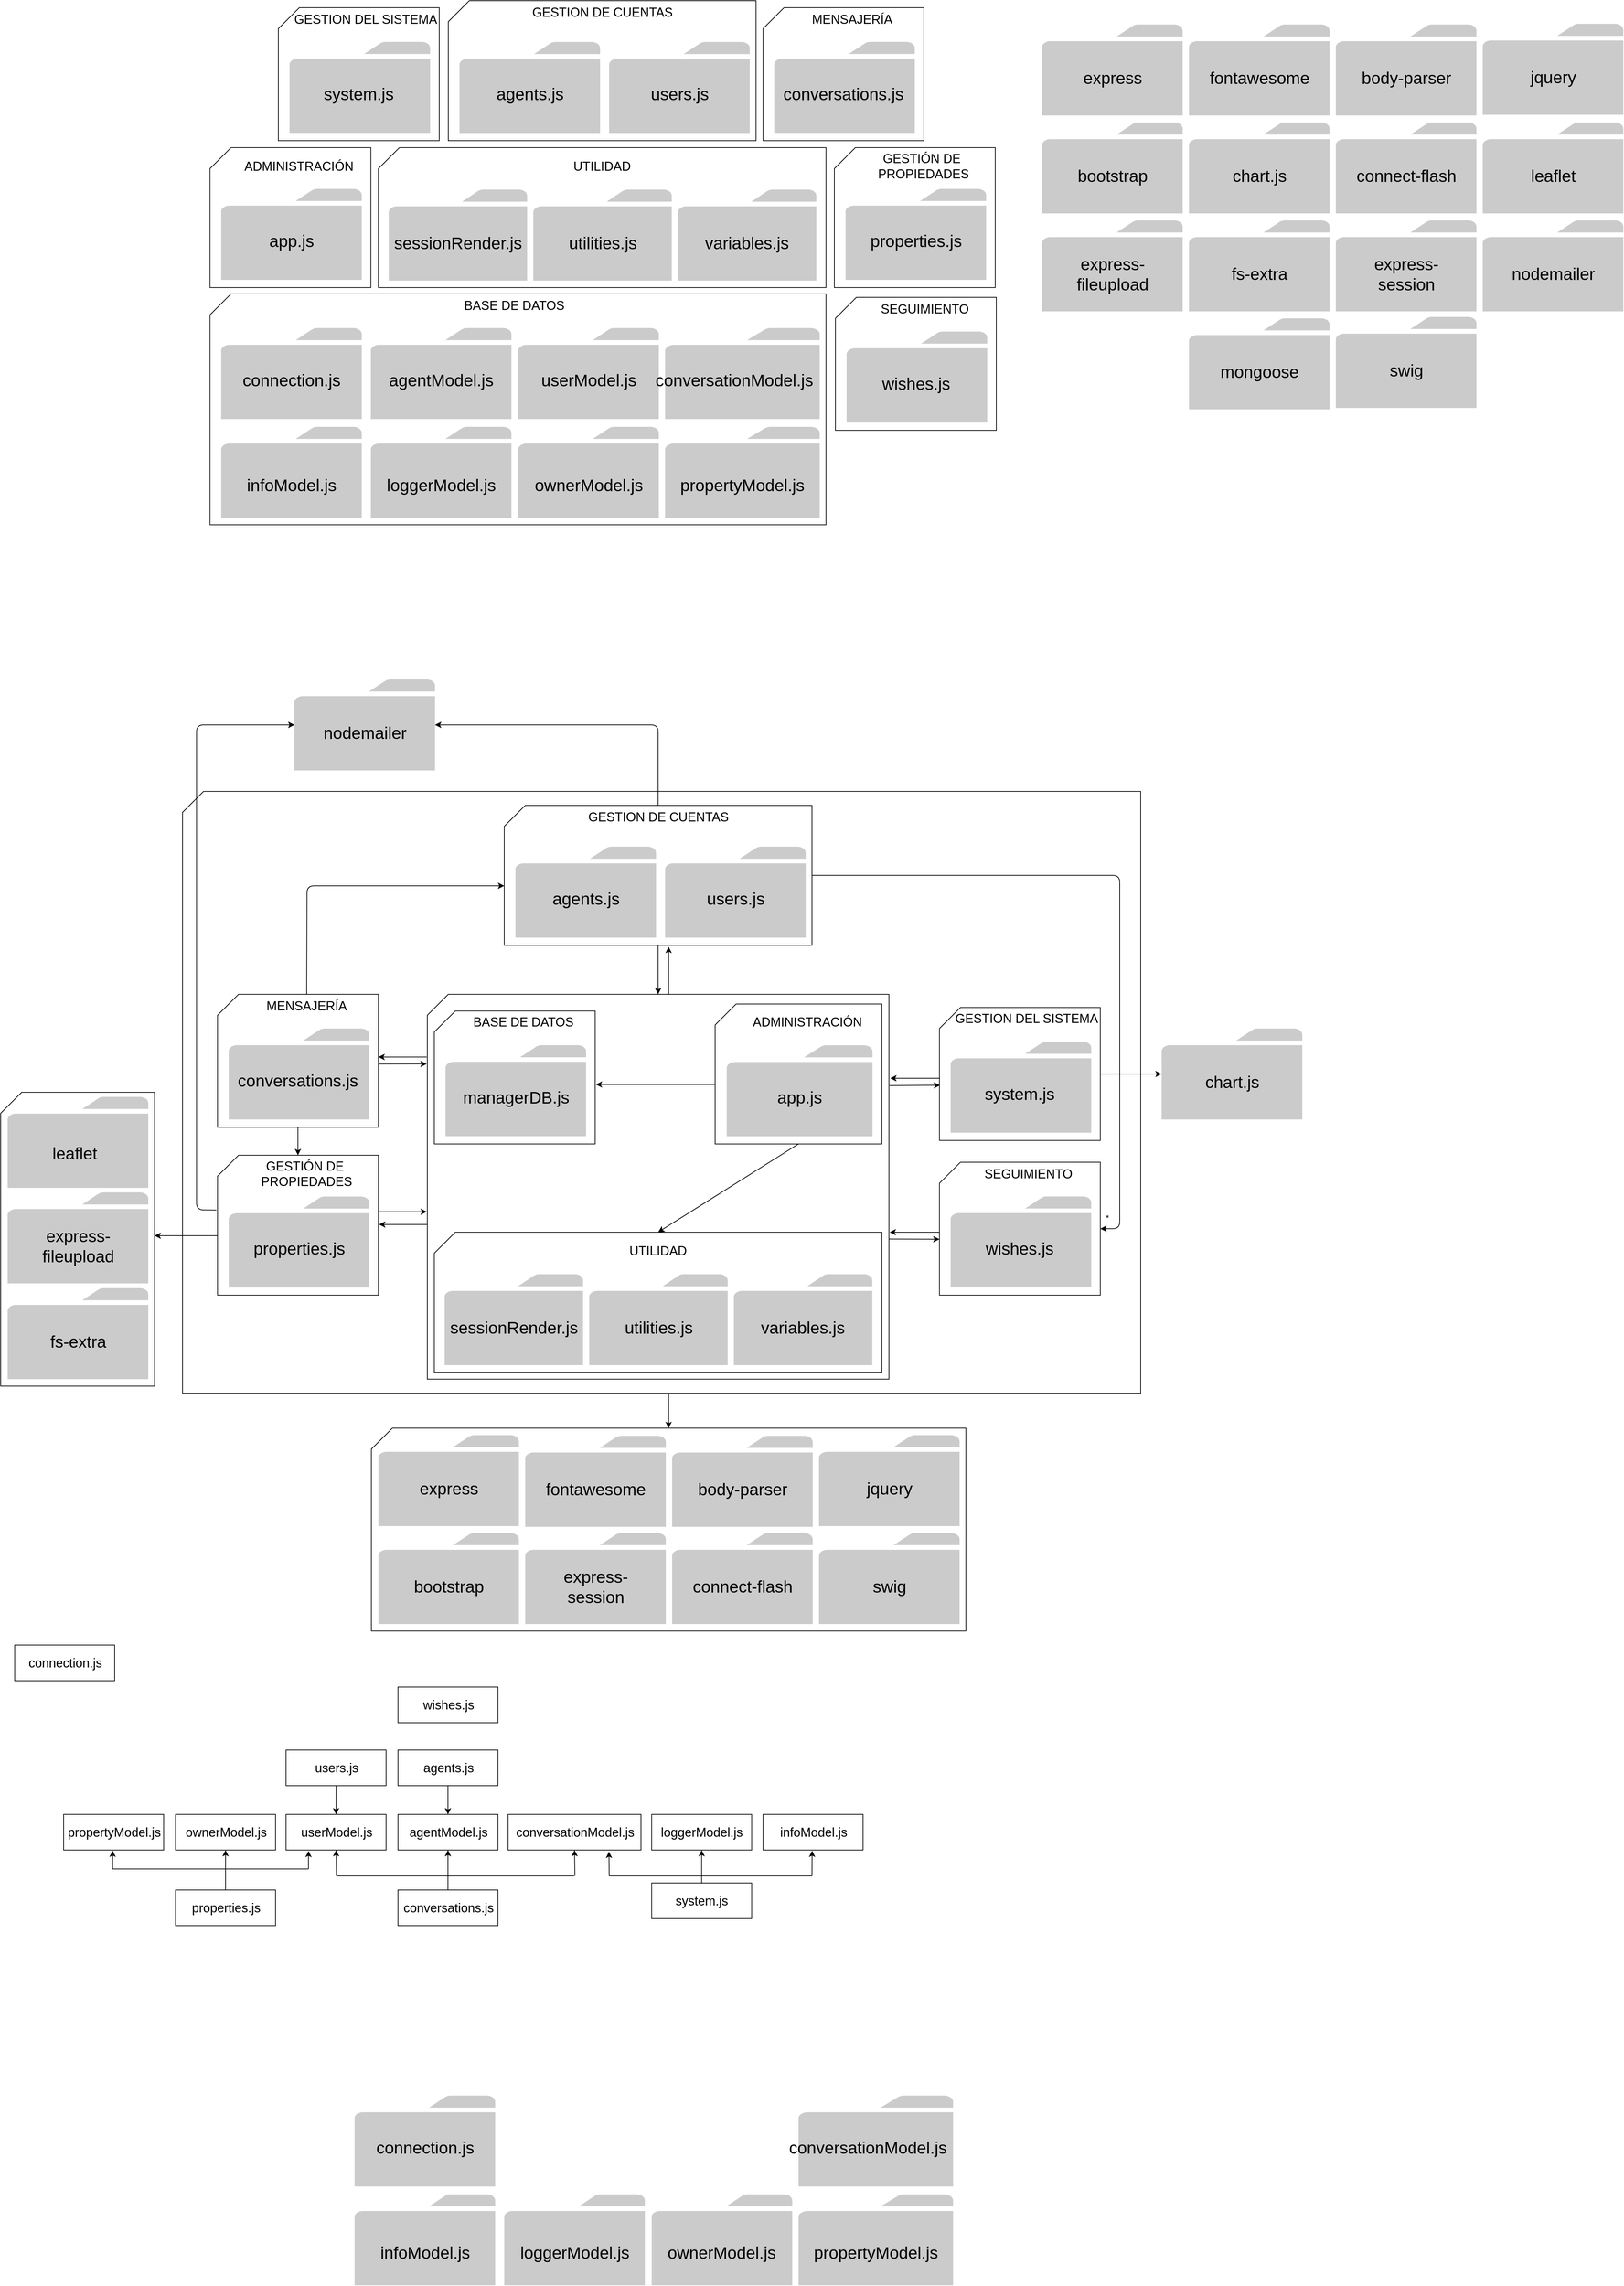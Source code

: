 <mxfile version="12.6.5" type="device"><diagram id="yXyMZjHoIQZuRrWlMwQW" name="Page-1"><mxGraphModel dx="-615" dy="-915" grid="1" gridSize="10" guides="1" tooltips="1" connect="1" arrows="1" fold="1" page="0" pageScale="1" pageWidth="827" pageHeight="1169" math="0" shadow="0"><root><mxCell id="0"/><mxCell id="1" parent="0"/><mxCell id="qIXQX4aZwfCVxhJVNBYA-631" value="" style="shape=card;whiteSpace=wrap;html=1;" parent="1" vertex="1"><mxGeometry x="2640" y="2980" width="1370" height="860" as="geometry"/></mxCell><mxCell id="qIXQX4aZwfCVxhJVNBYA-600" value="" style="shape=card;whiteSpace=wrap;html=1;" parent="1" vertex="1"><mxGeometry x="2990" y="3270" width="660" height="550" as="geometry"/></mxCell><mxCell id="qIXQX4aZwfCVxhJVNBYA-166" value="" style="pointerEvents=1;shadow=0;dashed=0;html=1;strokeColor=none;labelPosition=center;verticalLabelPosition=bottom;verticalAlign=top;outlineConnect=0;align=center;shape=mxgraph.office.concepts.folder;fillColor=#CCCBCB;" parent="1" vertex="1"><mxGeometry x="4499" y="2024" width="201" height="130.0" as="geometry"/></mxCell><mxCell id="qIXQX4aZwfCVxhJVNBYA-124" value="" style="group" parent="1" vertex="1" connectable="0"><mxGeometry x="3869" y="1884" width="201" height="130" as="geometry"/></mxCell><mxCell id="qIXQX4aZwfCVxhJVNBYA-125" value="" style="pointerEvents=1;shadow=0;dashed=0;html=1;strokeColor=none;labelPosition=center;verticalLabelPosition=bottom;verticalAlign=top;outlineConnect=0;align=center;shape=mxgraph.office.concepts.folder;fillColor=#CCCBCB;" parent="qIXQX4aZwfCVxhJVNBYA-124" vertex="1"><mxGeometry width="201" height="130.0" as="geometry"/></mxCell><mxCell id="qIXQX4aZwfCVxhJVNBYA-126" value="&lt;span style=&quot;font-size: 24px&quot;&gt;express&lt;/span&gt;" style="text;html=1;strokeColor=none;fillColor=none;align=center;verticalAlign=middle;whiteSpace=wrap;rounded=0;" parent="qIXQX4aZwfCVxhJVNBYA-124" vertex="1"><mxGeometry x="28.5" y="53.321" width="144" height="47.709" as="geometry"/></mxCell><mxCell id="qIXQX4aZwfCVxhJVNBYA-128" value="" style="group" parent="1" vertex="1" connectable="0"><mxGeometry x="4079" y="1884" width="201" height="130" as="geometry"/></mxCell><mxCell id="qIXQX4aZwfCVxhJVNBYA-129" value="" style="pointerEvents=1;shadow=0;dashed=0;html=1;strokeColor=none;labelPosition=center;verticalLabelPosition=bottom;verticalAlign=top;outlineConnect=0;align=center;shape=mxgraph.office.concepts.folder;fillColor=#CCCBCB;" parent="qIXQX4aZwfCVxhJVNBYA-128" vertex="1"><mxGeometry width="201" height="130.0" as="geometry"/></mxCell><mxCell id="qIXQX4aZwfCVxhJVNBYA-130" value="&lt;span style=&quot;font-size: 24px&quot;&gt;fontawesome&lt;/span&gt;" style="text;html=1;strokeColor=none;fillColor=none;align=center;verticalAlign=middle;whiteSpace=wrap;rounded=0;" parent="qIXQX4aZwfCVxhJVNBYA-128" vertex="1"><mxGeometry x="28.5" y="53.321" width="144" height="47.709" as="geometry"/></mxCell><mxCell id="qIXQX4aZwfCVxhJVNBYA-131" value="" style="group" parent="1" vertex="1" connectable="0"><mxGeometry x="4289" y="1884" width="201" height="130" as="geometry"/></mxCell><mxCell id="qIXQX4aZwfCVxhJVNBYA-132" value="" style="pointerEvents=1;shadow=0;dashed=0;html=1;strokeColor=none;labelPosition=center;verticalLabelPosition=bottom;verticalAlign=top;outlineConnect=0;align=center;shape=mxgraph.office.concepts.folder;fillColor=#CCCBCB;" parent="qIXQX4aZwfCVxhJVNBYA-131" vertex="1"><mxGeometry width="201" height="130.0" as="geometry"/></mxCell><mxCell id="qIXQX4aZwfCVxhJVNBYA-133" value="&lt;span style=&quot;font-size: 24px&quot;&gt;body-parser&lt;/span&gt;" style="text;html=1;strokeColor=none;fillColor=none;align=center;verticalAlign=middle;whiteSpace=wrap;rounded=0;" parent="qIXQX4aZwfCVxhJVNBYA-131" vertex="1"><mxGeometry x="28.5" y="53.321" width="144" height="47.709" as="geometry"/></mxCell><mxCell id="qIXQX4aZwfCVxhJVNBYA-144" value="" style="group" parent="1" vertex="1" connectable="0"><mxGeometry x="3869" y="2024" width="201" height="130" as="geometry"/></mxCell><mxCell id="qIXQX4aZwfCVxhJVNBYA-145" value="" style="pointerEvents=1;shadow=0;dashed=0;html=1;strokeColor=none;labelPosition=center;verticalLabelPosition=bottom;verticalAlign=top;outlineConnect=0;align=center;shape=mxgraph.office.concepts.folder;fillColor=#CCCBCB;" parent="qIXQX4aZwfCVxhJVNBYA-144" vertex="1"><mxGeometry width="201" height="130.0" as="geometry"/></mxCell><mxCell id="qIXQX4aZwfCVxhJVNBYA-146" value="&lt;span style=&quot;font-size: 24px&quot;&gt;bootstrap&lt;/span&gt;" style="text;html=1;strokeColor=none;fillColor=none;align=center;verticalAlign=middle;whiteSpace=wrap;rounded=0;" parent="qIXQX4aZwfCVxhJVNBYA-144" vertex="1"><mxGeometry x="28.5" y="53.321" width="144" height="47.709" as="geometry"/></mxCell><mxCell id="qIXQX4aZwfCVxhJVNBYA-147" value="" style="group" parent="1" vertex="1" connectable="0"><mxGeometry x="4079" y="2024" width="201" height="130" as="geometry"/></mxCell><mxCell id="qIXQX4aZwfCVxhJVNBYA-148" value="" style="pointerEvents=1;shadow=0;dashed=0;html=1;strokeColor=none;labelPosition=center;verticalLabelPosition=bottom;verticalAlign=top;outlineConnect=0;align=center;shape=mxgraph.office.concepts.folder;fillColor=#CCCBCB;" parent="qIXQX4aZwfCVxhJVNBYA-147" vertex="1"><mxGeometry width="201" height="130.0" as="geometry"/></mxCell><mxCell id="qIXQX4aZwfCVxhJVNBYA-149" value="&lt;span style=&quot;font-size: 24px&quot;&gt;chart.js&lt;/span&gt;" style="text;html=1;strokeColor=none;fillColor=none;align=center;verticalAlign=middle;whiteSpace=wrap;rounded=0;" parent="qIXQX4aZwfCVxhJVNBYA-147" vertex="1"><mxGeometry x="28.5" y="53.321" width="144" height="47.709" as="geometry"/></mxCell><mxCell id="qIXQX4aZwfCVxhJVNBYA-150" value="" style="group" parent="1" vertex="1" connectable="0"><mxGeometry x="4289" y="2024" width="201" height="130" as="geometry"/></mxCell><mxCell id="qIXQX4aZwfCVxhJVNBYA-151" value="" style="pointerEvents=1;shadow=0;dashed=0;html=1;strokeColor=none;labelPosition=center;verticalLabelPosition=bottom;verticalAlign=top;outlineConnect=0;align=center;shape=mxgraph.office.concepts.folder;fillColor=#CCCBCB;" parent="qIXQX4aZwfCVxhJVNBYA-150" vertex="1"><mxGeometry width="201" height="130.0" as="geometry"/></mxCell><mxCell id="qIXQX4aZwfCVxhJVNBYA-152" value="&lt;span style=&quot;font-size: 24px&quot;&gt;connect-flash&lt;/span&gt;" style="text;html=1;strokeColor=none;fillColor=none;align=center;verticalAlign=middle;whiteSpace=wrap;rounded=0;" parent="qIXQX4aZwfCVxhJVNBYA-150" vertex="1"><mxGeometry x="24.75" y="53.32" width="151.5" height="47.71" as="geometry"/></mxCell><mxCell id="qIXQX4aZwfCVxhJVNBYA-156" value="" style="group" parent="1" vertex="1" connectable="0"><mxGeometry x="4079" y="2164" width="201" height="130" as="geometry"/></mxCell><mxCell id="qIXQX4aZwfCVxhJVNBYA-157" value="" style="pointerEvents=1;shadow=0;dashed=0;html=1;strokeColor=none;labelPosition=center;verticalLabelPosition=bottom;verticalAlign=top;outlineConnect=0;align=center;shape=mxgraph.office.concepts.folder;fillColor=#CCCBCB;" parent="qIXQX4aZwfCVxhJVNBYA-156" vertex="1"><mxGeometry width="201" height="130.0" as="geometry"/></mxCell><mxCell id="qIXQX4aZwfCVxhJVNBYA-158" value="&lt;span style=&quot;font-size: 24px&quot;&gt;fs-extra&lt;/span&gt;" style="text;html=1;strokeColor=none;fillColor=none;align=center;verticalAlign=middle;whiteSpace=wrap;rounded=0;" parent="qIXQX4aZwfCVxhJVNBYA-156" vertex="1"><mxGeometry x="28.5" y="53.321" width="144" height="47.709" as="geometry"/></mxCell><mxCell id="qIXQX4aZwfCVxhJVNBYA-159" value="" style="group" parent="1" vertex="1" connectable="0"><mxGeometry x="4289" y="2164" width="201" height="130" as="geometry"/></mxCell><mxCell id="qIXQX4aZwfCVxhJVNBYA-160" value="" style="pointerEvents=1;shadow=0;dashed=0;html=1;strokeColor=none;labelPosition=center;verticalLabelPosition=bottom;verticalAlign=top;outlineConnect=0;align=center;shape=mxgraph.office.concepts.folder;fillColor=#CCCBCB;" parent="qIXQX4aZwfCVxhJVNBYA-159" vertex="1"><mxGeometry width="201" height="130.0" as="geometry"/></mxCell><mxCell id="qIXQX4aZwfCVxhJVNBYA-161" value="&lt;span style=&quot;font-size: 24px&quot;&gt;express-session&lt;/span&gt;" style="text;html=1;strokeColor=none;fillColor=none;align=center;verticalAlign=middle;whiteSpace=wrap;rounded=0;" parent="qIXQX4aZwfCVxhJVNBYA-159" vertex="1"><mxGeometry x="28.5" y="53.321" width="144" height="47.709" as="geometry"/></mxCell><mxCell id="qIXQX4aZwfCVxhJVNBYA-165" value="" style="group" parent="1" vertex="1" connectable="0"><mxGeometry x="4490" y="2024" width="201" height="130" as="geometry"/></mxCell><mxCell id="qIXQX4aZwfCVxhJVNBYA-176" value="" style="group" parent="qIXQX4aZwfCVxhJVNBYA-165" vertex="1" connectable="0"><mxGeometry width="201" height="130.0" as="geometry"/></mxCell><mxCell id="qIXQX4aZwfCVxhJVNBYA-167" value="&lt;span style=&quot;font-size: 24px&quot;&gt;leaflet&lt;/span&gt;" style="text;html=1;strokeColor=none;fillColor=none;align=center;verticalAlign=middle;whiteSpace=wrap;rounded=0;" parent="qIXQX4aZwfCVxhJVNBYA-176" vertex="1"><mxGeometry x="37.5" y="53.321" width="144" height="47.709" as="geometry"/></mxCell><mxCell id="qIXQX4aZwfCVxhJVNBYA-171" value="" style="group" parent="1" vertex="1" connectable="0"><mxGeometry x="4289" y="2302" width="201" height="130" as="geometry"/></mxCell><mxCell id="qIXQX4aZwfCVxhJVNBYA-172" value="" style="pointerEvents=1;shadow=0;dashed=0;html=1;strokeColor=none;labelPosition=center;verticalLabelPosition=bottom;verticalAlign=top;outlineConnect=0;align=center;shape=mxgraph.office.concepts.folder;fillColor=#CCCBCB;" parent="qIXQX4aZwfCVxhJVNBYA-171" vertex="1"><mxGeometry width="201" height="130.0" as="geometry"/></mxCell><mxCell id="qIXQX4aZwfCVxhJVNBYA-173" value="&lt;span style=&quot;font-size: 24px&quot;&gt;swig&lt;/span&gt;" style="text;html=1;strokeColor=none;fillColor=none;align=center;verticalAlign=middle;whiteSpace=wrap;rounded=0;" parent="qIXQX4aZwfCVxhJVNBYA-171" vertex="1"><mxGeometry x="28.5" y="53.321" width="144" height="47.709" as="geometry"/></mxCell><mxCell id="qIXQX4aZwfCVxhJVNBYA-175" value="" style="group" parent="1" vertex="1" connectable="0"><mxGeometry x="4499" y="1883" width="201" height="130" as="geometry"/></mxCell><mxCell id="qIXQX4aZwfCVxhJVNBYA-162" value="" style="group" parent="qIXQX4aZwfCVxhJVNBYA-175" vertex="1" connectable="0"><mxGeometry width="201" height="130" as="geometry"/></mxCell><mxCell id="qIXQX4aZwfCVxhJVNBYA-163" value="" style="pointerEvents=1;shadow=0;dashed=0;html=1;strokeColor=none;labelPosition=center;verticalLabelPosition=bottom;verticalAlign=top;outlineConnect=0;align=center;shape=mxgraph.office.concepts.folder;fillColor=#CCCBCB;" parent="qIXQX4aZwfCVxhJVNBYA-162" vertex="1"><mxGeometry width="201" height="130.0" as="geometry"/></mxCell><mxCell id="qIXQX4aZwfCVxhJVNBYA-164" value="&lt;span style=&quot;font-size: 24px&quot;&gt;jquery&lt;/span&gt;" style="text;html=1;strokeColor=none;fillColor=none;align=center;verticalAlign=middle;whiteSpace=wrap;rounded=0;" parent="qIXQX4aZwfCVxhJVNBYA-162" vertex="1"><mxGeometry x="28.5" y="53.321" width="144" height="47.709" as="geometry"/></mxCell><mxCell id="qIXQX4aZwfCVxhJVNBYA-177" value="" style="group" parent="1" vertex="1" connectable="0"><mxGeometry x="4499" y="2164" width="201" height="130" as="geometry"/></mxCell><mxCell id="qIXQX4aZwfCVxhJVNBYA-168" value="" style="group" parent="qIXQX4aZwfCVxhJVNBYA-177" vertex="1" connectable="0"><mxGeometry width="201" height="130" as="geometry"/></mxCell><mxCell id="qIXQX4aZwfCVxhJVNBYA-169" value="" style="pointerEvents=1;shadow=0;dashed=0;html=1;strokeColor=none;labelPosition=center;verticalLabelPosition=bottom;verticalAlign=top;outlineConnect=0;align=center;shape=mxgraph.office.concepts.folder;fillColor=#CCCBCB;" parent="qIXQX4aZwfCVxhJVNBYA-168" vertex="1"><mxGeometry width="201" height="130.0" as="geometry"/></mxCell><mxCell id="qIXQX4aZwfCVxhJVNBYA-170" value="&lt;span style=&quot;font-size: 24px&quot;&gt;nodemailer&lt;/span&gt;" style="text;html=1;strokeColor=none;fillColor=none;align=center;verticalAlign=middle;whiteSpace=wrap;rounded=0;" parent="qIXQX4aZwfCVxhJVNBYA-168" vertex="1"><mxGeometry x="28.5" y="53.321" width="144" height="47.709" as="geometry"/></mxCell><mxCell id="qIXQX4aZwfCVxhJVNBYA-154" value="" style="pointerEvents=1;shadow=0;dashed=0;html=1;strokeColor=none;labelPosition=center;verticalLabelPosition=bottom;verticalAlign=top;outlineConnect=0;align=center;shape=mxgraph.office.concepts.folder;fillColor=#CCCBCB;" parent="1" vertex="1"><mxGeometry x="3869" y="2164" width="201" height="130.0" as="geometry"/></mxCell><mxCell id="qIXQX4aZwfCVxhJVNBYA-155" value="&lt;span style=&quot;font-size: 24px&quot;&gt;express-fileupload&lt;/span&gt;" style="text;html=1;strokeColor=none;fillColor=none;align=center;verticalAlign=middle;whiteSpace=wrap;rounded=0;" parent="1" vertex="1"><mxGeometry x="3897.5" y="2217.321" width="144" height="47.709" as="geometry"/></mxCell><mxCell id="qIXQX4aZwfCVxhJVNBYA-286" value="" style="group" parent="1" vertex="1" connectable="0"><mxGeometry x="3573.5" y="2274" width="230" height="190" as="geometry"/></mxCell><mxCell id="qIXQX4aZwfCVxhJVNBYA-193" value="" style="group" parent="qIXQX4aZwfCVxhJVNBYA-286" vertex="1" connectable="0"><mxGeometry width="230" height="190" as="geometry"/></mxCell><mxCell id="qIXQX4aZwfCVxhJVNBYA-91" value="" style="shape=card;whiteSpace=wrap;html=1;" parent="qIXQX4aZwfCVxhJVNBYA-193" vertex="1"><mxGeometry width="230" height="190" as="geometry"/></mxCell><mxCell id="qIXQX4aZwfCVxhJVNBYA-92" value="&lt;font style=&quot;font-size: 18px&quot;&gt;SEGUIMIENTO&lt;/font&gt;" style="text;html=1;strokeColor=none;fillColor=none;align=center;verticalAlign=middle;whiteSpace=wrap;rounded=0;" parent="qIXQX4aZwfCVxhJVNBYA-193" vertex="1"><mxGeometry x="25" width="205" height="33" as="geometry"/></mxCell><mxCell id="qIXQX4aZwfCVxhJVNBYA-93" value="" style="pointerEvents=1;shadow=0;dashed=0;html=1;strokeColor=none;labelPosition=center;verticalLabelPosition=bottom;verticalAlign=top;outlineConnect=0;align=center;shape=mxgraph.office.concepts.folder;fillColor=#CCCBCB;" parent="qIXQX4aZwfCVxhJVNBYA-193" vertex="1"><mxGeometry x="16" y="48.86" width="201" height="130.0" as="geometry"/></mxCell><mxCell id="qIXQX4aZwfCVxhJVNBYA-94" value="&lt;span style=&quot;font-size: 24px&quot;&gt;wishes.js&lt;/span&gt;" style="text;html=1;strokeColor=none;fillColor=none;align=center;verticalAlign=middle;whiteSpace=wrap;rounded=0;" parent="qIXQX4aZwfCVxhJVNBYA-193" vertex="1"><mxGeometry x="43" y="100.141" width="144" height="47.709" as="geometry"/></mxCell><mxCell id="qIXQX4aZwfCVxhJVNBYA-287" value="" style="group" parent="1" vertex="1" connectable="0"><mxGeometry x="2777" y="1860" width="230" height="190" as="geometry"/></mxCell><mxCell id="qIXQX4aZwfCVxhJVNBYA-192" value="" style="group" parent="qIXQX4aZwfCVxhJVNBYA-287" vertex="1" connectable="0"><mxGeometry width="230" height="190" as="geometry"/></mxCell><mxCell id="qIXQX4aZwfCVxhJVNBYA-95" value="" style="shape=card;whiteSpace=wrap;html=1;" parent="qIXQX4aZwfCVxhJVNBYA-192" vertex="1"><mxGeometry width="230" height="190" as="geometry"/></mxCell><mxCell id="qIXQX4aZwfCVxhJVNBYA-96" value="&lt;font style=&quot;font-size: 18px&quot;&gt;GESTION DEL SISTEMA&lt;/font&gt;" style="text;html=1;strokeColor=none;fillColor=none;align=center;verticalAlign=middle;whiteSpace=wrap;rounded=0;" parent="qIXQX4aZwfCVxhJVNBYA-192" vertex="1"><mxGeometry x="20" width="210" height="33" as="geometry"/></mxCell><mxCell id="qIXQX4aZwfCVxhJVNBYA-97" value="" style="pointerEvents=1;shadow=0;dashed=0;html=1;strokeColor=none;labelPosition=center;verticalLabelPosition=bottom;verticalAlign=top;outlineConnect=0;align=center;shape=mxgraph.office.concepts.folder;fillColor=#CCCBCB;" parent="qIXQX4aZwfCVxhJVNBYA-192" vertex="1"><mxGeometry x="16" y="48.86" width="201" height="130.0" as="geometry"/></mxCell><mxCell id="qIXQX4aZwfCVxhJVNBYA-98" value="&lt;span style=&quot;font-size: 24px&quot;&gt;system.js&lt;/span&gt;" style="text;html=1;strokeColor=none;fillColor=none;align=center;verticalAlign=middle;whiteSpace=wrap;rounded=0;" parent="qIXQX4aZwfCVxhJVNBYA-192" vertex="1"><mxGeometry x="43" y="100.001" width="144" height="47.709" as="geometry"/></mxCell><mxCell id="qIXQX4aZwfCVxhJVNBYA-288" value="" style="group" parent="1" vertex="1" connectable="0"><mxGeometry x="3470" y="1860" width="230" height="190" as="geometry"/></mxCell><mxCell id="qIXQX4aZwfCVxhJVNBYA-191" value="" style="group" parent="qIXQX4aZwfCVxhJVNBYA-288" vertex="1" connectable="0"><mxGeometry width="230" height="190" as="geometry"/></mxCell><mxCell id="qIXQX4aZwfCVxhJVNBYA-87" value="" style="shape=card;whiteSpace=wrap;html=1;" parent="qIXQX4aZwfCVxhJVNBYA-191" vertex="1"><mxGeometry width="230" height="190" as="geometry"/></mxCell><mxCell id="qIXQX4aZwfCVxhJVNBYA-88" value="&lt;font style=&quot;font-size: 18px&quot;&gt;MENSAJERÍA&lt;/font&gt;" style="text;html=1;strokeColor=none;fillColor=none;align=center;verticalAlign=middle;whiteSpace=wrap;rounded=0;" parent="qIXQX4aZwfCVxhJVNBYA-191" vertex="1"><mxGeometry x="25" width="205" height="33" as="geometry"/></mxCell><mxCell id="qIXQX4aZwfCVxhJVNBYA-89" value="" style="pointerEvents=1;shadow=0;dashed=0;html=1;strokeColor=none;labelPosition=center;verticalLabelPosition=bottom;verticalAlign=top;outlineConnect=0;align=center;shape=mxgraph.office.concepts.folder;fillColor=#CCCBCB;" parent="qIXQX4aZwfCVxhJVNBYA-191" vertex="1"><mxGeometry x="16" y="48.86" width="201" height="130.0" as="geometry"/></mxCell><mxCell id="qIXQX4aZwfCVxhJVNBYA-99" value="&lt;span style=&quot;font-size: 24px&quot;&gt;conversations.js&lt;/span&gt;" style="text;html=1;strokeColor=none;fillColor=none;align=center;verticalAlign=middle;whiteSpace=wrap;rounded=0;" parent="qIXQX4aZwfCVxhJVNBYA-191" vertex="1"><mxGeometry x="43" y="100.001" width="144" height="47.709" as="geometry"/></mxCell><mxCell id="qIXQX4aZwfCVxhJVNBYA-492" value="" style="group" parent="1" vertex="1" connectable="0"><mxGeometry x="2679.25" y="2060" width="230" height="200" as="geometry"/></mxCell><mxCell id="qIXQX4aZwfCVxhJVNBYA-493" value="" style="group" parent="qIXQX4aZwfCVxhJVNBYA-492" vertex="1" connectable="0"><mxGeometry width="230" height="200" as="geometry"/></mxCell><mxCell id="qIXQX4aZwfCVxhJVNBYA-494" value="" style="group" parent="qIXQX4aZwfCVxhJVNBYA-493" vertex="1" connectable="0"><mxGeometry width="230" height="200" as="geometry"/></mxCell><mxCell id="qIXQX4aZwfCVxhJVNBYA-495" value="" style="shape=card;whiteSpace=wrap;html=1;" parent="qIXQX4aZwfCVxhJVNBYA-494" vertex="1"><mxGeometry width="230" height="200" as="geometry"/></mxCell><mxCell id="qIXQX4aZwfCVxhJVNBYA-496" value="&lt;span style=&quot;font-size: 18px&quot;&gt;ADMINISTRACIÓN&lt;br&gt;&lt;/span&gt;" style="text;html=1;strokeColor=none;fillColor=none;align=center;verticalAlign=middle;whiteSpace=wrap;rounded=0;" parent="qIXQX4aZwfCVxhJVNBYA-494" vertex="1"><mxGeometry x="25" y="10" width="205" height="33" as="geometry"/></mxCell><mxCell id="qIXQX4aZwfCVxhJVNBYA-497" value="" style="pointerEvents=1;shadow=0;dashed=0;html=1;strokeColor=none;labelPosition=center;verticalLabelPosition=bottom;verticalAlign=top;outlineConnect=0;align=center;shape=mxgraph.office.concepts.folder;fillColor=#CCCBCB;" parent="qIXQX4aZwfCVxhJVNBYA-494" vertex="1"><mxGeometry x="16" y="59" width="201" height="130.0" as="geometry"/></mxCell><mxCell id="qIXQX4aZwfCVxhJVNBYA-498" value="&lt;span style=&quot;font-size: 24px&quot;&gt;app.js&lt;/span&gt;" style="text;html=1;strokeColor=none;fillColor=none;align=center;verticalAlign=middle;whiteSpace=wrap;rounded=0;" parent="qIXQX4aZwfCVxhJVNBYA-494" vertex="1"><mxGeometry x="44.5" y="110.001" width="144" height="47.709" as="geometry"/></mxCell><mxCell id="qIXQX4aZwfCVxhJVNBYA-499" value="" style="group" parent="1" vertex="1" connectable="0"><mxGeometry x="2920" y="2060" width="640" height="200" as="geometry"/></mxCell><mxCell id="qIXQX4aZwfCVxhJVNBYA-77" value="" style="shape=card;whiteSpace=wrap;html=1;" parent="qIXQX4aZwfCVxhJVNBYA-499" vertex="1"><mxGeometry width="640" height="200" as="geometry"/></mxCell><mxCell id="qIXQX4aZwfCVxhJVNBYA-51" value="&lt;font style=&quot;font-size: 18px&quot;&gt;UTILIDAD&lt;/font&gt;" style="text;html=1;strokeColor=none;fillColor=none;align=center;verticalAlign=middle;whiteSpace=wrap;rounded=0;" parent="qIXQX4aZwfCVxhJVNBYA-499" vertex="1"><mxGeometry x="201.846" y="10" width="236.308" height="33" as="geometry"/></mxCell><mxCell id="qIXQX4aZwfCVxhJVNBYA-63" value="" style="pointerEvents=1;shadow=0;dashed=0;html=1;strokeColor=none;labelPosition=center;verticalLabelPosition=bottom;verticalAlign=top;outlineConnect=0;align=center;shape=mxgraph.office.concepts.folder;fillColor=#CCCBCB;" parent="qIXQX4aZwfCVxhJVNBYA-499" vertex="1"><mxGeometry x="221.538" y="60" width="197.908" height="130.0" as="geometry"/></mxCell><mxCell id="qIXQX4aZwfCVxhJVNBYA-64" value="&lt;span style=&quot;font-size: 24px&quot;&gt;utilities.js&lt;/span&gt;" style="text;html=1;strokeColor=none;fillColor=none;align=center;verticalAlign=middle;whiteSpace=wrap;rounded=0;" parent="qIXQX4aZwfCVxhJVNBYA-499" vertex="1"><mxGeometry x="249.6" y="113.001" width="141.785" height="47.709" as="geometry"/></mxCell><mxCell id="qIXQX4aZwfCVxhJVNBYA-52" value="" style="group" parent="qIXQX4aZwfCVxhJVNBYA-499" vertex="1" connectable="0"><mxGeometry x="14.769" y="60" width="197.908" height="130" as="geometry"/></mxCell><mxCell id="qIXQX4aZwfCVxhJVNBYA-53" value="" style="pointerEvents=1;shadow=0;dashed=0;html=1;strokeColor=none;labelPosition=center;verticalLabelPosition=bottom;verticalAlign=top;outlineConnect=0;align=center;shape=mxgraph.office.concepts.folder;fillColor=#CCCBCB;" parent="qIXQX4aZwfCVxhJVNBYA-52" vertex="1"><mxGeometry width="197.908" height="130.0" as="geometry"/></mxCell><mxCell id="qIXQX4aZwfCVxhJVNBYA-54" value="&lt;span style=&quot;font-size: 24px&quot;&gt;sessionRender.js&lt;/span&gt;" style="text;html=1;strokeColor=none;fillColor=none;align=center;verticalAlign=middle;whiteSpace=wrap;rounded=0;" parent="qIXQX4aZwfCVxhJVNBYA-52" vertex="1"><mxGeometry x="28.062" y="53.321" width="141.785" height="47.709" as="geometry"/></mxCell><mxCell id="qIXQX4aZwfCVxhJVNBYA-71" value="" style="group" parent="qIXQX4aZwfCVxhJVNBYA-499" vertex="1" connectable="0"><mxGeometry x="428.308" y="60" width="197.908" height="130" as="geometry"/></mxCell><mxCell id="qIXQX4aZwfCVxhJVNBYA-72" value="" style="pointerEvents=1;shadow=0;dashed=0;html=1;strokeColor=none;labelPosition=center;verticalLabelPosition=bottom;verticalAlign=top;outlineConnect=0;align=center;shape=mxgraph.office.concepts.folder;fillColor=#CCCBCB;" parent="qIXQX4aZwfCVxhJVNBYA-71" vertex="1"><mxGeometry width="197.908" height="130.0" as="geometry"/></mxCell><mxCell id="qIXQX4aZwfCVxhJVNBYA-73" value="&lt;span style=&quot;font-size: 24px&quot;&gt;variables.js&lt;/span&gt;" style="text;html=1;strokeColor=none;fillColor=none;align=center;verticalAlign=middle;whiteSpace=wrap;rounded=0;" parent="qIXQX4aZwfCVxhJVNBYA-71" vertex="1"><mxGeometry x="28.062" y="53.321" width="141.785" height="47.709" as="geometry"/></mxCell><mxCell id="qIXQX4aZwfCVxhJVNBYA-500" value="" style="group" parent="1" vertex="1" connectable="0"><mxGeometry x="3020" y="1850" width="440" height="200" as="geometry"/></mxCell><mxCell id="qIXQX4aZwfCVxhJVNBYA-101" value="" style="shape=card;whiteSpace=wrap;html=1;" parent="qIXQX4aZwfCVxhJVNBYA-500" vertex="1"><mxGeometry width="440" height="200" as="geometry"/></mxCell><mxCell id="qIXQX4aZwfCVxhJVNBYA-102" value="&lt;font style=&quot;font-size: 18px&quot;&gt;GESTION DE CUENTAS&lt;/font&gt;" style="text;html=1;strokeColor=none;fillColor=none;align=center;verticalAlign=middle;whiteSpace=wrap;rounded=0;" parent="qIXQX4aZwfCVxhJVNBYA-500" vertex="1"><mxGeometry x="117.5" width="205" height="33" as="geometry"/></mxCell><mxCell id="qIXQX4aZwfCVxhJVNBYA-103" value="" style="pointerEvents=1;shadow=0;dashed=0;html=1;strokeColor=none;labelPosition=center;verticalLabelPosition=bottom;verticalAlign=top;outlineConnect=0;align=center;shape=mxgraph.office.concepts.folder;fillColor=#CCCBCB;" parent="qIXQX4aZwfCVxhJVNBYA-500" vertex="1"><mxGeometry x="16" y="59" width="201" height="130.0" as="geometry"/></mxCell><mxCell id="qIXQX4aZwfCVxhJVNBYA-104" value="&lt;span style=&quot;font-size: 24px&quot;&gt;agents.js&lt;/span&gt;" style="text;html=1;strokeColor=none;fillColor=none;align=center;verticalAlign=middle;whiteSpace=wrap;rounded=0;" parent="qIXQX4aZwfCVxhJVNBYA-500" vertex="1"><mxGeometry x="44.5" y="110.001" width="144" height="47.709" as="geometry"/></mxCell><mxCell id="qIXQX4aZwfCVxhJVNBYA-107" value="" style="pointerEvents=1;shadow=0;dashed=0;html=1;strokeColor=none;labelPosition=center;verticalLabelPosition=bottom;verticalAlign=top;outlineConnect=0;align=center;shape=mxgraph.office.concepts.folder;fillColor=#CCCBCB;" parent="qIXQX4aZwfCVxhJVNBYA-500" vertex="1"><mxGeometry x="230" y="59" width="201" height="130.0" as="geometry"/></mxCell><mxCell id="qIXQX4aZwfCVxhJVNBYA-108" value="&lt;span style=&quot;font-size: 24px&quot;&gt;users.js&lt;/span&gt;" style="text;html=1;strokeColor=none;fillColor=none;align=center;verticalAlign=middle;whiteSpace=wrap;rounded=0;" parent="qIXQX4aZwfCVxhJVNBYA-500" vertex="1"><mxGeometry x="258.5" y="110.001" width="144" height="47.709" as="geometry"/></mxCell><mxCell id="qIXQX4aZwfCVxhJVNBYA-285" value="" style="group" parent="1" vertex="1" connectable="0"><mxGeometry x="3572" y="2060" width="230" height="200" as="geometry"/></mxCell><mxCell id="qIXQX4aZwfCVxhJVNBYA-194" value="" style="group" parent="qIXQX4aZwfCVxhJVNBYA-285" vertex="1" connectable="0"><mxGeometry width="230" height="200" as="geometry"/></mxCell><mxCell id="qIXQX4aZwfCVxhJVNBYA-118" value="" style="group" parent="qIXQX4aZwfCVxhJVNBYA-194" vertex="1" connectable="0"><mxGeometry width="230" height="200" as="geometry"/></mxCell><mxCell id="qIXQX4aZwfCVxhJVNBYA-111" value="" style="shape=card;whiteSpace=wrap;html=1;" parent="qIXQX4aZwfCVxhJVNBYA-118" vertex="1"><mxGeometry width="230" height="200" as="geometry"/></mxCell><mxCell id="qIXQX4aZwfCVxhJVNBYA-112" value="&lt;span style=&quot;font-size: 18px&quot;&gt;GESTIÓN DE&amp;nbsp;&lt;br&gt;PROPIEDADES&lt;br&gt;&lt;/span&gt;" style="text;html=1;strokeColor=none;fillColor=none;align=center;verticalAlign=middle;whiteSpace=wrap;rounded=0;" parent="qIXQX4aZwfCVxhJVNBYA-118" vertex="1"><mxGeometry x="25" y="10" width="205" height="33" as="geometry"/></mxCell><mxCell id="qIXQX4aZwfCVxhJVNBYA-113" value="" style="pointerEvents=1;shadow=0;dashed=0;html=1;strokeColor=none;labelPosition=center;verticalLabelPosition=bottom;verticalAlign=top;outlineConnect=0;align=center;shape=mxgraph.office.concepts.folder;fillColor=#CCCBCB;" parent="qIXQX4aZwfCVxhJVNBYA-118" vertex="1"><mxGeometry x="16" y="59" width="201" height="130.0" as="geometry"/></mxCell><mxCell id="qIXQX4aZwfCVxhJVNBYA-114" value="&lt;span style=&quot;font-size: 24px&quot;&gt;properties.js&lt;/span&gt;" style="text;html=1;strokeColor=none;fillColor=none;align=center;verticalAlign=middle;whiteSpace=wrap;rounded=0;" parent="qIXQX4aZwfCVxhJVNBYA-118" vertex="1"><mxGeometry x="44.5" y="110.001" width="144" height="47.709" as="geometry"/></mxCell><mxCell id="qIXQX4aZwfCVxhJVNBYA-515" value="" style="group" parent="1" vertex="1" connectable="0"><mxGeometry x="4040" y="3318.86" width="201" height="130" as="geometry"/></mxCell><mxCell id="qIXQX4aZwfCVxhJVNBYA-516" value="" style="pointerEvents=1;shadow=0;dashed=0;html=1;strokeColor=none;labelPosition=center;verticalLabelPosition=bottom;verticalAlign=top;outlineConnect=0;align=center;shape=mxgraph.office.concepts.folder;fillColor=#CCCBCB;" parent="qIXQX4aZwfCVxhJVNBYA-515" vertex="1"><mxGeometry width="201" height="130.0" as="geometry"/></mxCell><mxCell id="qIXQX4aZwfCVxhJVNBYA-517" value="&lt;span style=&quot;font-size: 24px&quot;&gt;chart.js&lt;/span&gt;" style="text;html=1;strokeColor=none;fillColor=none;align=center;verticalAlign=middle;whiteSpace=wrap;rounded=0;" parent="qIXQX4aZwfCVxhJVNBYA-515" vertex="1"><mxGeometry x="28.5" y="53.321" width="144" height="47.709" as="geometry"/></mxCell><mxCell id="qIXQX4aZwfCVxhJVNBYA-537" value="" style="group" parent="1" vertex="1" connectable="0"><mxGeometry x="2800" y="2820" width="201" height="130" as="geometry"/></mxCell><mxCell id="qIXQX4aZwfCVxhJVNBYA-538" value="" style="group" parent="qIXQX4aZwfCVxhJVNBYA-537" vertex="1" connectable="0"><mxGeometry width="201" height="130" as="geometry"/></mxCell><mxCell id="qIXQX4aZwfCVxhJVNBYA-539" value="" style="pointerEvents=1;shadow=0;dashed=0;html=1;strokeColor=none;labelPosition=center;verticalLabelPosition=bottom;verticalAlign=top;outlineConnect=0;align=center;shape=mxgraph.office.concepts.folder;fillColor=#CCCBCB;" parent="qIXQX4aZwfCVxhJVNBYA-538" vertex="1"><mxGeometry width="201" height="130.0" as="geometry"/></mxCell><mxCell id="qIXQX4aZwfCVxhJVNBYA-540" value="&lt;span style=&quot;font-size: 24px&quot;&gt;nodemailer&lt;/span&gt;" style="text;html=1;strokeColor=none;fillColor=none;align=center;verticalAlign=middle;whiteSpace=wrap;rounded=0;" parent="qIXQX4aZwfCVxhJVNBYA-538" vertex="1"><mxGeometry x="28.5" y="53.321" width="144" height="47.709" as="geometry"/></mxCell><mxCell id="qIXQX4aZwfCVxhJVNBYA-543" value="" style="group" parent="1" vertex="1" connectable="0"><mxGeometry x="3722.25" y="3510" width="230" height="190" as="geometry"/></mxCell><mxCell id="qIXQX4aZwfCVxhJVNBYA-544" value="" style="group" parent="qIXQX4aZwfCVxhJVNBYA-543" vertex="1" connectable="0"><mxGeometry width="230" height="190" as="geometry"/></mxCell><mxCell id="qIXQX4aZwfCVxhJVNBYA-545" value="" style="shape=card;whiteSpace=wrap;html=1;" parent="qIXQX4aZwfCVxhJVNBYA-544" vertex="1"><mxGeometry width="230" height="190" as="geometry"/></mxCell><mxCell id="qIXQX4aZwfCVxhJVNBYA-546" value="&lt;font style=&quot;font-size: 18px&quot;&gt;SEGUIMIENTO&lt;/font&gt;" style="text;html=1;strokeColor=none;fillColor=none;align=center;verticalAlign=middle;whiteSpace=wrap;rounded=0;" parent="qIXQX4aZwfCVxhJVNBYA-544" vertex="1"><mxGeometry x="25" width="205" height="33" as="geometry"/></mxCell><mxCell id="qIXQX4aZwfCVxhJVNBYA-547" value="" style="pointerEvents=1;shadow=0;dashed=0;html=1;strokeColor=none;labelPosition=center;verticalLabelPosition=bottom;verticalAlign=top;outlineConnect=0;align=center;shape=mxgraph.office.concepts.folder;fillColor=#CCCBCB;" parent="qIXQX4aZwfCVxhJVNBYA-544" vertex="1"><mxGeometry x="16" y="48.86" width="201" height="130.0" as="geometry"/></mxCell><mxCell id="qIXQX4aZwfCVxhJVNBYA-548" value="&lt;span style=&quot;font-size: 24px&quot;&gt;wishes.js&lt;/span&gt;" style="text;html=1;strokeColor=none;fillColor=none;align=center;verticalAlign=middle;whiteSpace=wrap;rounded=0;" parent="qIXQX4aZwfCVxhJVNBYA-544" vertex="1"><mxGeometry x="43" y="100.141" width="144" height="47.709" as="geometry"/></mxCell><mxCell id="qIXQX4aZwfCVxhJVNBYA-549" value="" style="group" parent="1" vertex="1" connectable="0"><mxGeometry x="3722.25" y="3288.86" width="230" height="190" as="geometry"/></mxCell><mxCell id="qIXQX4aZwfCVxhJVNBYA-550" value="" style="group" parent="qIXQX4aZwfCVxhJVNBYA-549" vertex="1" connectable="0"><mxGeometry width="230" height="190" as="geometry"/></mxCell><mxCell id="qIXQX4aZwfCVxhJVNBYA-551" value="" style="shape=card;whiteSpace=wrap;html=1;" parent="qIXQX4aZwfCVxhJVNBYA-550" vertex="1"><mxGeometry width="230" height="190" as="geometry"/></mxCell><mxCell id="qIXQX4aZwfCVxhJVNBYA-552" value="&lt;font style=&quot;font-size: 18px&quot;&gt;GESTION DEL SISTEMA&lt;/font&gt;" style="text;html=1;strokeColor=none;fillColor=none;align=center;verticalAlign=middle;whiteSpace=wrap;rounded=0;" parent="qIXQX4aZwfCVxhJVNBYA-550" vertex="1"><mxGeometry x="20" width="210" height="33" as="geometry"/></mxCell><mxCell id="qIXQX4aZwfCVxhJVNBYA-553" value="" style="pointerEvents=1;shadow=0;dashed=0;html=1;strokeColor=none;labelPosition=center;verticalLabelPosition=bottom;verticalAlign=top;outlineConnect=0;align=center;shape=mxgraph.office.concepts.folder;fillColor=#CCCBCB;" parent="qIXQX4aZwfCVxhJVNBYA-550" vertex="1"><mxGeometry x="16" y="48.86" width="201" height="130.0" as="geometry"/></mxCell><mxCell id="qIXQX4aZwfCVxhJVNBYA-554" value="&lt;span style=&quot;font-size: 24px&quot;&gt;system.js&lt;/span&gt;" style="text;html=1;strokeColor=none;fillColor=none;align=center;verticalAlign=middle;whiteSpace=wrap;rounded=0;" parent="qIXQX4aZwfCVxhJVNBYA-550" vertex="1"><mxGeometry x="43" y="100.001" width="144" height="47.709" as="geometry"/></mxCell><mxCell id="qIXQX4aZwfCVxhJVNBYA-555" value="" style="group" parent="1" vertex="1" connectable="0"><mxGeometry x="2680.75" y="3272.76" width="230" height="190" as="geometry"/></mxCell><mxCell id="qIXQX4aZwfCVxhJVNBYA-556" value="" style="group" parent="qIXQX4aZwfCVxhJVNBYA-555" vertex="1" connectable="0"><mxGeometry x="9.25" y="-2.76" width="230" height="190" as="geometry"/></mxCell><mxCell id="qIXQX4aZwfCVxhJVNBYA-557" value="" style="shape=card;whiteSpace=wrap;html=1;" parent="qIXQX4aZwfCVxhJVNBYA-556" vertex="1"><mxGeometry width="230" height="190" as="geometry"/></mxCell><mxCell id="qIXQX4aZwfCVxhJVNBYA-558" value="&lt;font style=&quot;font-size: 18px&quot;&gt;MENSAJERÍA&lt;/font&gt;" style="text;html=1;strokeColor=none;fillColor=none;align=center;verticalAlign=middle;whiteSpace=wrap;rounded=0;" parent="qIXQX4aZwfCVxhJVNBYA-556" vertex="1"><mxGeometry x="25" width="205" height="33" as="geometry"/></mxCell><mxCell id="qIXQX4aZwfCVxhJVNBYA-559" value="" style="pointerEvents=1;shadow=0;dashed=0;html=1;strokeColor=none;labelPosition=center;verticalLabelPosition=bottom;verticalAlign=top;outlineConnect=0;align=center;shape=mxgraph.office.concepts.folder;fillColor=#CCCBCB;" parent="qIXQX4aZwfCVxhJVNBYA-556" vertex="1"><mxGeometry x="16" y="48.86" width="201" height="130.0" as="geometry"/></mxCell><mxCell id="qIXQX4aZwfCVxhJVNBYA-560" value="&lt;span style=&quot;font-size: 24px&quot;&gt;conversations.js&lt;/span&gt;" style="text;html=1;strokeColor=none;fillColor=none;align=center;verticalAlign=middle;whiteSpace=wrap;rounded=0;" parent="qIXQX4aZwfCVxhJVNBYA-556" vertex="1"><mxGeometry x="43" y="100.001" width="144" height="47.709" as="geometry"/></mxCell><mxCell id="qIXQX4aZwfCVxhJVNBYA-561" value="" style="group" parent="1" vertex="1" connectable="0"><mxGeometry x="3000" y="3293.86" width="230" height="190" as="geometry"/></mxCell><mxCell id="qIXQX4aZwfCVxhJVNBYA-562" value="" style="group" parent="qIXQX4aZwfCVxhJVNBYA-561" vertex="1" connectable="0"><mxGeometry width="230" height="190" as="geometry"/></mxCell><mxCell id="qIXQX4aZwfCVxhJVNBYA-563" value="" style="group" parent="qIXQX4aZwfCVxhJVNBYA-562" vertex="1" connectable="0"><mxGeometry width="230" height="190" as="geometry"/></mxCell><mxCell id="qIXQX4aZwfCVxhJVNBYA-564" value="" style="shape=card;whiteSpace=wrap;html=1;" parent="qIXQX4aZwfCVxhJVNBYA-563" vertex="1"><mxGeometry width="230" height="190" as="geometry"/></mxCell><mxCell id="qIXQX4aZwfCVxhJVNBYA-565" value="&lt;font style=&quot;font-size: 18px&quot;&gt;BASE DE DATOS&lt;/font&gt;" style="text;html=1;strokeColor=none;fillColor=none;align=center;verticalAlign=middle;whiteSpace=wrap;rounded=0;" parent="qIXQX4aZwfCVxhJVNBYA-563" vertex="1"><mxGeometry x="25" width="205" height="33" as="geometry"/></mxCell><mxCell id="qIXQX4aZwfCVxhJVNBYA-566" value="" style="pointerEvents=1;shadow=0;dashed=0;html=1;strokeColor=none;labelPosition=center;verticalLabelPosition=bottom;verticalAlign=top;outlineConnect=0;align=center;shape=mxgraph.office.concepts.folder;fillColor=#CCCBCB;" parent="qIXQX4aZwfCVxhJVNBYA-563" vertex="1"><mxGeometry x="16" y="48.86" width="201" height="130.0" as="geometry"/></mxCell><mxCell id="qIXQX4aZwfCVxhJVNBYA-567" value="&lt;span style=&quot;font-size: 24px&quot;&gt;managerDB.js&lt;/span&gt;" style="text;html=1;strokeColor=none;fillColor=none;align=center;verticalAlign=middle;whiteSpace=wrap;rounded=0;" parent="qIXQX4aZwfCVxhJVNBYA-563" vertex="1"><mxGeometry x="44.5" y="100.141" width="144" height="47.709" as="geometry"/></mxCell><mxCell id="qIXQX4aZwfCVxhJVNBYA-568" value="" style="group" parent="1" vertex="1" connectable="0"><mxGeometry x="3401.5" y="3283.86" width="238.5" height="200" as="geometry"/></mxCell><mxCell id="qIXQX4aZwfCVxhJVNBYA-569" value="" style="group" parent="qIXQX4aZwfCVxhJVNBYA-568" vertex="1" connectable="0"><mxGeometry width="238.5" height="200" as="geometry"/></mxCell><mxCell id="qIXQX4aZwfCVxhJVNBYA-570" value="" style="group" parent="qIXQX4aZwfCVxhJVNBYA-569" vertex="1" connectable="0"><mxGeometry width="238.5" height="200" as="geometry"/></mxCell><mxCell id="qIXQX4aZwfCVxhJVNBYA-571" value="" style="shape=card;whiteSpace=wrap;html=1;" parent="qIXQX4aZwfCVxhJVNBYA-570" vertex="1"><mxGeometry width="238.5" height="200" as="geometry"/></mxCell><mxCell id="qIXQX4aZwfCVxhJVNBYA-572" value="&lt;span style=&quot;font-size: 18px&quot;&gt;ADMINISTRACIÓN&lt;br&gt;&lt;/span&gt;" style="text;html=1;strokeColor=none;fillColor=none;align=center;verticalAlign=middle;whiteSpace=wrap;rounded=0;" parent="qIXQX4aZwfCVxhJVNBYA-570" vertex="1"><mxGeometry x="25.924" y="10" width="212.576" height="33" as="geometry"/></mxCell><mxCell id="qIXQX4aZwfCVxhJVNBYA-573" value="" style="pointerEvents=1;shadow=0;dashed=0;html=1;strokeColor=none;labelPosition=center;verticalLabelPosition=bottom;verticalAlign=top;outlineConnect=0;align=center;shape=mxgraph.office.concepts.folder;fillColor=#CCCBCB;" parent="qIXQX4aZwfCVxhJVNBYA-570" vertex="1"><mxGeometry x="16.591" y="59" width="208.428" height="130.0" as="geometry"/></mxCell><mxCell id="qIXQX4aZwfCVxhJVNBYA-574" value="&lt;span style=&quot;font-size: 24px&quot;&gt;app.js&lt;/span&gt;" style="text;html=1;strokeColor=none;fillColor=none;align=center;verticalAlign=middle;whiteSpace=wrap;rounded=0;" parent="qIXQX4aZwfCVxhJVNBYA-570" vertex="1"><mxGeometry x="46.145" y="110.001" width="149.322" height="47.709" as="geometry"/></mxCell><mxCell id="qIXQX4aZwfCVxhJVNBYA-575" value="" style="group" parent="1" vertex="1" connectable="0"><mxGeometry x="3000" y="3610" width="640" height="200" as="geometry"/></mxCell><mxCell id="qIXQX4aZwfCVxhJVNBYA-576" value="" style="shape=card;whiteSpace=wrap;html=1;" parent="qIXQX4aZwfCVxhJVNBYA-575" vertex="1"><mxGeometry width="640" height="200" as="geometry"/></mxCell><mxCell id="qIXQX4aZwfCVxhJVNBYA-577" value="&lt;font style=&quot;font-size: 18px&quot;&gt;UTILIDAD&lt;/font&gt;" style="text;html=1;strokeColor=none;fillColor=none;align=center;verticalAlign=middle;whiteSpace=wrap;rounded=0;" parent="qIXQX4aZwfCVxhJVNBYA-575" vertex="1"><mxGeometry x="201.846" y="10" width="236.308" height="33" as="geometry"/></mxCell><mxCell id="qIXQX4aZwfCVxhJVNBYA-578" value="" style="pointerEvents=1;shadow=0;dashed=0;html=1;strokeColor=none;labelPosition=center;verticalLabelPosition=bottom;verticalAlign=top;outlineConnect=0;align=center;shape=mxgraph.office.concepts.folder;fillColor=#CCCBCB;" parent="qIXQX4aZwfCVxhJVNBYA-575" vertex="1"><mxGeometry x="221.538" y="60" width="197.908" height="130.0" as="geometry"/></mxCell><mxCell id="qIXQX4aZwfCVxhJVNBYA-579" value="&lt;span style=&quot;font-size: 24px&quot;&gt;utilities.js&lt;/span&gt;" style="text;html=1;strokeColor=none;fillColor=none;align=center;verticalAlign=middle;whiteSpace=wrap;rounded=0;" parent="qIXQX4aZwfCVxhJVNBYA-575" vertex="1"><mxGeometry x="249.6" y="113.001" width="141.785" height="47.709" as="geometry"/></mxCell><mxCell id="qIXQX4aZwfCVxhJVNBYA-580" value="" style="group" parent="qIXQX4aZwfCVxhJVNBYA-575" vertex="1" connectable="0"><mxGeometry x="14.769" y="60" width="197.908" height="130" as="geometry"/></mxCell><mxCell id="qIXQX4aZwfCVxhJVNBYA-581" value="" style="pointerEvents=1;shadow=0;dashed=0;html=1;strokeColor=none;labelPosition=center;verticalLabelPosition=bottom;verticalAlign=top;outlineConnect=0;align=center;shape=mxgraph.office.concepts.folder;fillColor=#CCCBCB;" parent="qIXQX4aZwfCVxhJVNBYA-580" vertex="1"><mxGeometry width="197.908" height="130.0" as="geometry"/></mxCell><mxCell id="qIXQX4aZwfCVxhJVNBYA-582" value="&lt;span style=&quot;font-size: 24px&quot;&gt;sessionRender.js&lt;/span&gt;" style="text;html=1;strokeColor=none;fillColor=none;align=center;verticalAlign=middle;whiteSpace=wrap;rounded=0;" parent="qIXQX4aZwfCVxhJVNBYA-580" vertex="1"><mxGeometry x="28.062" y="53.321" width="141.785" height="47.709" as="geometry"/></mxCell><mxCell id="qIXQX4aZwfCVxhJVNBYA-583" value="" style="group" parent="qIXQX4aZwfCVxhJVNBYA-575" vertex="1" connectable="0"><mxGeometry x="428.308" y="60" width="197.908" height="130" as="geometry"/></mxCell><mxCell id="qIXQX4aZwfCVxhJVNBYA-584" value="" style="pointerEvents=1;shadow=0;dashed=0;html=1;strokeColor=none;labelPosition=center;verticalLabelPosition=bottom;verticalAlign=top;outlineConnect=0;align=center;shape=mxgraph.office.concepts.folder;fillColor=#CCCBCB;" parent="qIXQX4aZwfCVxhJVNBYA-583" vertex="1"><mxGeometry width="197.908" height="130.0" as="geometry"/></mxCell><mxCell id="qIXQX4aZwfCVxhJVNBYA-585" value="&lt;span style=&quot;font-size: 24px&quot;&gt;variables.js&lt;/span&gt;" style="text;html=1;strokeColor=none;fillColor=none;align=center;verticalAlign=middle;whiteSpace=wrap;rounded=0;" parent="qIXQX4aZwfCVxhJVNBYA-583" vertex="1"><mxGeometry x="28.062" y="53.321" width="141.785" height="47.709" as="geometry"/></mxCell><mxCell id="qIXQX4aZwfCVxhJVNBYA-586" value="" style="group" parent="1" vertex="1" connectable="0"><mxGeometry x="3100" y="3000" width="440" height="200" as="geometry"/></mxCell><mxCell id="qIXQX4aZwfCVxhJVNBYA-587" value="" style="shape=card;whiteSpace=wrap;html=1;" parent="qIXQX4aZwfCVxhJVNBYA-586" vertex="1"><mxGeometry width="440" height="200" as="geometry"/></mxCell><mxCell id="qIXQX4aZwfCVxhJVNBYA-588" value="&lt;font style=&quot;font-size: 18px&quot;&gt;GESTION DE CUENTAS&lt;/font&gt;" style="text;html=1;strokeColor=none;fillColor=none;align=center;verticalAlign=middle;whiteSpace=wrap;rounded=0;" parent="qIXQX4aZwfCVxhJVNBYA-586" vertex="1"><mxGeometry x="117.5" width="205" height="33" as="geometry"/></mxCell><mxCell id="qIXQX4aZwfCVxhJVNBYA-589" value="" style="pointerEvents=1;shadow=0;dashed=0;html=1;strokeColor=none;labelPosition=center;verticalLabelPosition=bottom;verticalAlign=top;outlineConnect=0;align=center;shape=mxgraph.office.concepts.folder;fillColor=#CCCBCB;" parent="qIXQX4aZwfCVxhJVNBYA-586" vertex="1"><mxGeometry x="16" y="59" width="201" height="130.0" as="geometry"/></mxCell><mxCell id="qIXQX4aZwfCVxhJVNBYA-590" value="&lt;span style=&quot;font-size: 24px&quot;&gt;agents.js&lt;/span&gt;" style="text;html=1;strokeColor=none;fillColor=none;align=center;verticalAlign=middle;whiteSpace=wrap;rounded=0;" parent="qIXQX4aZwfCVxhJVNBYA-586" vertex="1"><mxGeometry x="44.5" y="110.001" width="144" height="47.709" as="geometry"/></mxCell><mxCell id="qIXQX4aZwfCVxhJVNBYA-591" value="" style="pointerEvents=1;shadow=0;dashed=0;html=1;strokeColor=none;labelPosition=center;verticalLabelPosition=bottom;verticalAlign=top;outlineConnect=0;align=center;shape=mxgraph.office.concepts.folder;fillColor=#CCCBCB;" parent="qIXQX4aZwfCVxhJVNBYA-586" vertex="1"><mxGeometry x="230" y="59" width="201" height="130.0" as="geometry"/></mxCell><mxCell id="qIXQX4aZwfCVxhJVNBYA-592" value="&lt;span style=&quot;font-size: 24px&quot;&gt;users.js&lt;/span&gt;" style="text;html=1;strokeColor=none;fillColor=none;align=center;verticalAlign=middle;whiteSpace=wrap;rounded=0;" parent="qIXQX4aZwfCVxhJVNBYA-586" vertex="1"><mxGeometry x="258.5" y="110.001" width="144" height="47.709" as="geometry"/></mxCell><mxCell id="qIXQX4aZwfCVxhJVNBYA-593" value="" style="group" parent="1" vertex="1" connectable="0"><mxGeometry x="2690" y="3500" width="230" height="200" as="geometry"/></mxCell><mxCell id="qIXQX4aZwfCVxhJVNBYA-594" value="" style="group" parent="qIXQX4aZwfCVxhJVNBYA-593" vertex="1" connectable="0"><mxGeometry width="230" height="200" as="geometry"/></mxCell><mxCell id="qIXQX4aZwfCVxhJVNBYA-595" value="" style="group" parent="qIXQX4aZwfCVxhJVNBYA-594" vertex="1" connectable="0"><mxGeometry width="230" height="200" as="geometry"/></mxCell><mxCell id="qIXQX4aZwfCVxhJVNBYA-596" value="" style="shape=card;whiteSpace=wrap;html=1;" parent="qIXQX4aZwfCVxhJVNBYA-595" vertex="1"><mxGeometry width="230" height="200" as="geometry"/></mxCell><mxCell id="qIXQX4aZwfCVxhJVNBYA-597" value="&lt;span style=&quot;font-size: 18px&quot;&gt;GESTIÓN DE&amp;nbsp;&lt;br&gt;PROPIEDADES&lt;br&gt;&lt;/span&gt;" style="text;html=1;strokeColor=none;fillColor=none;align=center;verticalAlign=middle;whiteSpace=wrap;rounded=0;" parent="qIXQX4aZwfCVxhJVNBYA-595" vertex="1"><mxGeometry x="25" y="10" width="205" height="33" as="geometry"/></mxCell><mxCell id="qIXQX4aZwfCVxhJVNBYA-598" value="" style="pointerEvents=1;shadow=0;dashed=0;html=1;strokeColor=none;labelPosition=center;verticalLabelPosition=bottom;verticalAlign=top;outlineConnect=0;align=center;shape=mxgraph.office.concepts.folder;fillColor=#CCCBCB;" parent="qIXQX4aZwfCVxhJVNBYA-595" vertex="1"><mxGeometry x="16" y="59" width="201" height="130.0" as="geometry"/></mxCell><mxCell id="qIXQX4aZwfCVxhJVNBYA-599" value="&lt;span style=&quot;font-size: 24px&quot;&gt;properties.js&lt;/span&gt;" style="text;html=1;strokeColor=none;fillColor=none;align=center;verticalAlign=middle;whiteSpace=wrap;rounded=0;" parent="qIXQX4aZwfCVxhJVNBYA-595" vertex="1"><mxGeometry x="44.5" y="110.001" width="144" height="47.709" as="geometry"/></mxCell><mxCell id="qIXQX4aZwfCVxhJVNBYA-603" value="" style="endArrow=classic;html=1;exitX=0.5;exitY=1;exitDx=0;exitDy=0;exitPerimeter=0;entryX=0.5;entryY=0;entryDx=0;entryDy=0;entryPerimeter=0;" parent="1" source="qIXQX4aZwfCVxhJVNBYA-587" target="qIXQX4aZwfCVxhJVNBYA-600" edge="1"><mxGeometry width="50" height="50" relative="1" as="geometry"><mxPoint x="2680" y="3770" as="sourcePoint"/><mxPoint x="2730" y="3720" as="targetPoint"/></mxGeometry></mxCell><mxCell id="qIXQX4aZwfCVxhJVNBYA-604" value="" style="endArrow=classic;html=1;exitX=0;exitY=0;exitDx=345;exitDy=0;exitPerimeter=0;" parent="1" source="qIXQX4aZwfCVxhJVNBYA-600" edge="1"><mxGeometry width="50" height="50" relative="1" as="geometry"><mxPoint x="3330" y="3210" as="sourcePoint"/><mxPoint x="3335" y="3202" as="targetPoint"/></mxGeometry></mxCell><mxCell id="qIXQX4aZwfCVxhJVNBYA-606" value="" style="endArrow=classic;html=1;exitX=0;exitY=0.207;exitDx=0;exitDy=0;exitPerimeter=0;" parent="1" edge="1"><mxGeometry width="50" height="50" relative="1" as="geometry"><mxPoint x="2990" y="3599.01" as="sourcePoint"/><mxPoint x="2921" y="3599" as="targetPoint"/></mxGeometry></mxCell><mxCell id="qIXQX4aZwfCVxhJVNBYA-607" value="" style="endArrow=classic;html=1;exitX=1.004;exitY=0.521;exitDx=0;exitDy=0;exitPerimeter=0;entryX=0;entryY=0.23;entryDx=0;entryDy=0;entryPerimeter=0;" parent="1" edge="1"><mxGeometry width="50" height="50" relative="1" as="geometry"><mxPoint x="2920" y="3369.62" as="sourcePoint"/><mxPoint x="2989.08" y="3369.53" as="targetPoint"/></mxGeometry></mxCell><mxCell id="qIXQX4aZwfCVxhJVNBYA-608" value="" style="endArrow=classic;html=1;exitX=0;exitY=0.207;exitDx=0;exitDy=0;exitPerimeter=0;" parent="1" edge="1"><mxGeometry width="50" height="50" relative="1" as="geometry"><mxPoint x="2989.08" y="3359.64" as="sourcePoint"/><mxPoint x="2920.08" y="3359.63" as="targetPoint"/></mxGeometry></mxCell><mxCell id="qIXQX4aZwfCVxhJVNBYA-609" value="" style="endArrow=classic;html=1;exitX=1;exitY=0.636;exitDx=0;exitDy=0;exitPerimeter=0;entryX=0;entryY=0;entryDx=0;entryDy=110;entryPerimeter=0;" parent="1" source="qIXQX4aZwfCVxhJVNBYA-600" target="qIXQX4aZwfCVxhJVNBYA-545" edge="1"><mxGeometry width="50" height="50" relative="1" as="geometry"><mxPoint x="3710" y="3650" as="sourcePoint"/><mxPoint x="3722" y="3629" as="targetPoint"/></mxGeometry></mxCell><mxCell id="qIXQX4aZwfCVxhJVNBYA-610" value="" style="endArrow=classic;html=1;" parent="1" edge="1"><mxGeometry width="50" height="50" relative="1" as="geometry"><mxPoint x="3722" y="3610" as="sourcePoint"/><mxPoint x="3651" y="3610" as="targetPoint"/></mxGeometry></mxCell><mxCell id="qIXQX4aZwfCVxhJVNBYA-611" value="" style="endArrow=classic;html=1;exitX=1;exitY=0.815;exitDx=0;exitDy=0;exitPerimeter=0;entryX=0;entryY=0;entryDx=0;entryDy=110;entryPerimeter=0;" parent="1" edge="1"><mxGeometry width="50" height="50" relative="1" as="geometry"><mxPoint x="3650.88" y="3400.45" as="sourcePoint"/><mxPoint x="3723.13" y="3400" as="targetPoint"/></mxGeometry></mxCell><mxCell id="qIXQX4aZwfCVxhJVNBYA-612" value="" style="endArrow=classic;html=1;" parent="1" edge="1"><mxGeometry width="50" height="50" relative="1" as="geometry"><mxPoint x="3722.88" y="3390" as="sourcePoint"/><mxPoint x="3651.88" y="3390" as="targetPoint"/></mxGeometry></mxCell><mxCell id="qIXQX4aZwfCVxhJVNBYA-613" value="" style="endArrow=classic;html=1;exitX=1;exitY=0.5;exitDx=0;exitDy=0;exitPerimeter=0;entryX=1;entryY=0.5;entryDx=0;entryDy=0;entryPerimeter=0;" parent="1" source="qIXQX4aZwfCVxhJVNBYA-587" target="qIXQX4aZwfCVxhJVNBYA-545" edge="1"><mxGeometry width="50" height="50" relative="1" as="geometry"><mxPoint x="3660.88" y="3410.45" as="sourcePoint"/><mxPoint x="3830" y="3500" as="targetPoint"/><Array as="points"><mxPoint x="3980" y="3100"/><mxPoint x="3980" y="3605"/></Array></mxGeometry></mxCell><mxCell id="qIXQX4aZwfCVxhJVNBYA-615" value="" style="endArrow=classic;html=1;exitX=0.5;exitY=0;exitDx=0;exitDy=0;entryX=0;entryY=0;entryDx=0;entryDy=115;entryPerimeter=0;" parent="1" source="qIXQX4aZwfCVxhJVNBYA-558" target="qIXQX4aZwfCVxhJVNBYA-587" edge="1"><mxGeometry width="50" height="50" relative="1" as="geometry"><mxPoint x="3550.44" y="3135.6" as="sourcePoint"/><mxPoint x="2840" y="2965.833" as="targetPoint"/><Array as="points"><mxPoint x="2818" y="3115"/></Array></mxGeometry></mxCell><mxCell id="qIXQX4aZwfCVxhJVNBYA-616" value="" style="endArrow=classic;html=1;exitX=0.5;exitY=1;exitDx=0;exitDy=0;exitPerimeter=0;entryX=0.5;entryY=0;entryDx=0;entryDy=0;entryPerimeter=0;" parent="1" source="qIXQX4aZwfCVxhJVNBYA-571" target="qIXQX4aZwfCVxhJVNBYA-576" edge="1"><mxGeometry width="50" height="50" relative="1" as="geometry"><mxPoint x="3732" y="3620" as="sourcePoint"/><mxPoint x="3661" y="3620" as="targetPoint"/></mxGeometry></mxCell><mxCell id="qIXQX4aZwfCVxhJVNBYA-617" value="" style="endArrow=classic;html=1;exitX=0;exitY=0;exitDx=0;exitDy=115;exitPerimeter=0;entryX=1.004;entryY=0.553;entryDx=0;entryDy=0;entryPerimeter=0;" parent="1" source="qIXQX4aZwfCVxhJVNBYA-571" target="qIXQX4aZwfCVxhJVNBYA-564" edge="1"><mxGeometry width="50" height="50" relative="1" as="geometry"><mxPoint x="3530.75" y="3493.86" as="sourcePoint"/><mxPoint x="3330" y="3620" as="targetPoint"/></mxGeometry></mxCell><mxCell id="qIXQX4aZwfCVxhJVNBYA-629" value="" style="endArrow=classic;html=1;exitX=0.5;exitY=1;exitDx=0;exitDy=0;entryX=0.5;entryY=0;entryDx=0;entryDy=0;entryPerimeter=0;exitPerimeter=0;" parent="1" source="qIXQX4aZwfCVxhJVNBYA-557" target="qIXQX4aZwfCVxhJVNBYA-596" edge="1"><mxGeometry width="50" height="50" relative="1" as="geometry"><mxPoint x="2827.5" y="3280" as="sourcePoint"/><mxPoint x="3110" y="3125" as="targetPoint"/><Array as="points"/></mxGeometry></mxCell><mxCell id="qIXQX4aZwfCVxhJVNBYA-630" value="*" style="text;html=1;align=center;verticalAlign=middle;resizable=0;points=[];autosize=1;" parent="1" vertex="1"><mxGeometry x="3952.25" y="3580" width="20" height="20" as="geometry"/></mxCell><mxCell id="qIXQX4aZwfCVxhJVNBYA-632" value="" style="endArrow=classic;html=1;entryX=1;entryY=0.488;entryDx=0;entryDy=0;entryPerimeter=0;exitX=0;exitY=0;exitDx=0;exitDy=115;exitPerimeter=0;" parent="1" source="qIXQX4aZwfCVxhJVNBYA-596" target="qIXQX4aZwfCVxhJVNBYA-641" edge="1"><mxGeometry width="50" height="50" relative="1" as="geometry"><mxPoint x="2140" y="3430" as="sourcePoint"/><mxPoint x="3733.13" y="3410" as="targetPoint"/></mxGeometry></mxCell><mxCell id="qIXQX4aZwfCVxhJVNBYA-638" value="" style="group" parent="1" vertex="1" connectable="0"><mxGeometry x="2910" y="3890" width="850" height="290" as="geometry"/></mxCell><mxCell id="qIXQX4aZwfCVxhJVNBYA-637" value="" style="shape=card;whiteSpace=wrap;html=1;" parent="qIXQX4aZwfCVxhJVNBYA-638" vertex="1"><mxGeometry width="850" height="290" as="geometry"/></mxCell><mxCell id="qIXQX4aZwfCVxhJVNBYA-503" value="" style="group" parent="qIXQX4aZwfCVxhJVNBYA-638" vertex="1" connectable="0"><mxGeometry x="10" y="10" width="201" height="130" as="geometry"/></mxCell><mxCell id="qIXQX4aZwfCVxhJVNBYA-504" value="" style="pointerEvents=1;shadow=0;dashed=0;html=1;strokeColor=none;labelPosition=center;verticalLabelPosition=bottom;verticalAlign=top;outlineConnect=0;align=center;shape=mxgraph.office.concepts.folder;fillColor=#CCCBCB;" parent="qIXQX4aZwfCVxhJVNBYA-503" vertex="1"><mxGeometry width="201" height="130.0" as="geometry"/></mxCell><mxCell id="qIXQX4aZwfCVxhJVNBYA-505" value="&lt;span style=&quot;font-size: 24px&quot;&gt;express&lt;/span&gt;" style="text;html=1;strokeColor=none;fillColor=none;align=center;verticalAlign=middle;whiteSpace=wrap;rounded=0;" parent="qIXQX4aZwfCVxhJVNBYA-503" vertex="1"><mxGeometry x="28.5" y="53.321" width="144" height="47.709" as="geometry"/></mxCell><mxCell id="qIXQX4aZwfCVxhJVNBYA-506" value="" style="group" parent="qIXQX4aZwfCVxhJVNBYA-638" vertex="1" connectable="0"><mxGeometry x="220" y="11" width="201" height="130" as="geometry"/></mxCell><mxCell id="qIXQX4aZwfCVxhJVNBYA-507" value="" style="pointerEvents=1;shadow=0;dashed=0;html=1;strokeColor=none;labelPosition=center;verticalLabelPosition=bottom;verticalAlign=top;outlineConnect=0;align=center;shape=mxgraph.office.concepts.folder;fillColor=#CCCBCB;" parent="qIXQX4aZwfCVxhJVNBYA-506" vertex="1"><mxGeometry width="201" height="130.0" as="geometry"/></mxCell><mxCell id="qIXQX4aZwfCVxhJVNBYA-508" value="&lt;span style=&quot;font-size: 24px&quot;&gt;fontawesome&lt;/span&gt;" style="text;html=1;strokeColor=none;fillColor=none;align=center;verticalAlign=middle;whiteSpace=wrap;rounded=0;" parent="qIXQX4aZwfCVxhJVNBYA-506" vertex="1"><mxGeometry x="28.5" y="53.321" width="144" height="47.709" as="geometry"/></mxCell><mxCell id="qIXQX4aZwfCVxhJVNBYA-509" value="" style="group" parent="qIXQX4aZwfCVxhJVNBYA-638" vertex="1" connectable="0"><mxGeometry x="430" y="11" width="201" height="130" as="geometry"/></mxCell><mxCell id="qIXQX4aZwfCVxhJVNBYA-510" value="" style="pointerEvents=1;shadow=0;dashed=0;html=1;strokeColor=none;labelPosition=center;verticalLabelPosition=bottom;verticalAlign=top;outlineConnect=0;align=center;shape=mxgraph.office.concepts.folder;fillColor=#CCCBCB;" parent="qIXQX4aZwfCVxhJVNBYA-509" vertex="1"><mxGeometry width="201" height="130.0" as="geometry"/></mxCell><mxCell id="qIXQX4aZwfCVxhJVNBYA-511" value="&lt;span style=&quot;font-size: 24px&quot;&gt;body-parser&lt;/span&gt;" style="text;html=1;strokeColor=none;fillColor=none;align=center;verticalAlign=middle;whiteSpace=wrap;rounded=0;" parent="qIXQX4aZwfCVxhJVNBYA-509" vertex="1"><mxGeometry x="28.5" y="53.321" width="144" height="47.709" as="geometry"/></mxCell><mxCell id="qIXQX4aZwfCVxhJVNBYA-512" value="" style="group" parent="qIXQX4aZwfCVxhJVNBYA-638" vertex="1" connectable="0"><mxGeometry x="10" y="150" width="201" height="130" as="geometry"/></mxCell><mxCell id="qIXQX4aZwfCVxhJVNBYA-513" value="" style="pointerEvents=1;shadow=0;dashed=0;html=1;strokeColor=none;labelPosition=center;verticalLabelPosition=bottom;verticalAlign=top;outlineConnect=0;align=center;shape=mxgraph.office.concepts.folder;fillColor=#CCCBCB;" parent="qIXQX4aZwfCVxhJVNBYA-512" vertex="1"><mxGeometry width="201" height="130.0" as="geometry"/></mxCell><mxCell id="qIXQX4aZwfCVxhJVNBYA-514" value="&lt;span style=&quot;font-size: 24px&quot;&gt;bootstrap&lt;/span&gt;" style="text;html=1;strokeColor=none;fillColor=none;align=center;verticalAlign=middle;whiteSpace=wrap;rounded=0;" parent="qIXQX4aZwfCVxhJVNBYA-512" vertex="1"><mxGeometry x="28.5" y="53.321" width="144" height="47.709" as="geometry"/></mxCell><mxCell id="qIXQX4aZwfCVxhJVNBYA-518" value="" style="group" parent="qIXQX4aZwfCVxhJVNBYA-638" vertex="1" connectable="0"><mxGeometry x="430" y="150" width="201" height="130" as="geometry"/></mxCell><mxCell id="qIXQX4aZwfCVxhJVNBYA-519" value="" style="pointerEvents=1;shadow=0;dashed=0;html=1;strokeColor=none;labelPosition=center;verticalLabelPosition=bottom;verticalAlign=top;outlineConnect=0;align=center;shape=mxgraph.office.concepts.folder;fillColor=#CCCBCB;" parent="qIXQX4aZwfCVxhJVNBYA-518" vertex="1"><mxGeometry width="201" height="130.0" as="geometry"/></mxCell><mxCell id="qIXQX4aZwfCVxhJVNBYA-520" value="&lt;span style=&quot;font-size: 24px&quot;&gt;connect-flash&lt;/span&gt;" style="text;html=1;strokeColor=none;fillColor=none;align=center;verticalAlign=middle;whiteSpace=wrap;rounded=0;" parent="qIXQX4aZwfCVxhJVNBYA-518" vertex="1"><mxGeometry x="24.75" y="53.32" width="151.5" height="47.71" as="geometry"/></mxCell><mxCell id="qIXQX4aZwfCVxhJVNBYA-524" value="" style="group" parent="qIXQX4aZwfCVxhJVNBYA-638" vertex="1" connectable="0"><mxGeometry x="220" y="150" width="201" height="130" as="geometry"/></mxCell><mxCell id="qIXQX4aZwfCVxhJVNBYA-525" value="" style="pointerEvents=1;shadow=0;dashed=0;html=1;strokeColor=none;labelPosition=center;verticalLabelPosition=bottom;verticalAlign=top;outlineConnect=0;align=center;shape=mxgraph.office.concepts.folder;fillColor=#CCCBCB;" parent="qIXQX4aZwfCVxhJVNBYA-524" vertex="1"><mxGeometry width="201" height="130.0" as="geometry"/></mxCell><mxCell id="qIXQX4aZwfCVxhJVNBYA-526" value="&lt;span style=&quot;font-size: 24px&quot;&gt;express-session&lt;/span&gt;" style="text;html=1;strokeColor=none;fillColor=none;align=center;verticalAlign=middle;whiteSpace=wrap;rounded=0;" parent="qIXQX4aZwfCVxhJVNBYA-524" vertex="1"><mxGeometry x="28.5" y="53.321" width="144" height="47.709" as="geometry"/></mxCell><mxCell id="qIXQX4aZwfCVxhJVNBYA-530" value="" style="group" parent="qIXQX4aZwfCVxhJVNBYA-638" vertex="1" connectable="0"><mxGeometry x="640" y="150" width="201" height="130" as="geometry"/></mxCell><mxCell id="qIXQX4aZwfCVxhJVNBYA-531" value="" style="pointerEvents=1;shadow=0;dashed=0;html=1;strokeColor=none;labelPosition=center;verticalLabelPosition=bottom;verticalAlign=top;outlineConnect=0;align=center;shape=mxgraph.office.concepts.folder;fillColor=#CCCBCB;" parent="qIXQX4aZwfCVxhJVNBYA-530" vertex="1"><mxGeometry width="201" height="130.0" as="geometry"/></mxCell><mxCell id="qIXQX4aZwfCVxhJVNBYA-532" value="&lt;span style=&quot;font-size: 24px&quot;&gt;swig&lt;/span&gt;" style="text;html=1;strokeColor=none;fillColor=none;align=center;verticalAlign=middle;whiteSpace=wrap;rounded=0;" parent="qIXQX4aZwfCVxhJVNBYA-530" vertex="1"><mxGeometry x="28.5" y="53.321" width="144" height="47.709" as="geometry"/></mxCell><mxCell id="qIXQX4aZwfCVxhJVNBYA-533" value="" style="group" parent="qIXQX4aZwfCVxhJVNBYA-638" vertex="1" connectable="0"><mxGeometry x="640" y="10" width="201" height="130" as="geometry"/></mxCell><mxCell id="qIXQX4aZwfCVxhJVNBYA-534" value="" style="group" parent="qIXQX4aZwfCVxhJVNBYA-533" vertex="1" connectable="0"><mxGeometry width="201" height="130" as="geometry"/></mxCell><mxCell id="qIXQX4aZwfCVxhJVNBYA-535" value="" style="pointerEvents=1;shadow=0;dashed=0;html=1;strokeColor=none;labelPosition=center;verticalLabelPosition=bottom;verticalAlign=top;outlineConnect=0;align=center;shape=mxgraph.office.concepts.folder;fillColor=#CCCBCB;" parent="qIXQX4aZwfCVxhJVNBYA-534" vertex="1"><mxGeometry width="201" height="130.0" as="geometry"/></mxCell><mxCell id="qIXQX4aZwfCVxhJVNBYA-536" value="&lt;span style=&quot;font-size: 24px&quot;&gt;jquery&lt;/span&gt;" style="text;html=1;strokeColor=none;fillColor=none;align=center;verticalAlign=middle;whiteSpace=wrap;rounded=0;" parent="qIXQX4aZwfCVxhJVNBYA-534" vertex="1"><mxGeometry x="28.5" y="53.321" width="144" height="47.709" as="geometry"/></mxCell><mxCell id="qIXQX4aZwfCVxhJVNBYA-639" value="" style="endArrow=classic;html=1;entryX=0.5;entryY=0;entryDx=0;entryDy=0;entryPerimeter=0;" parent="1" target="qIXQX4aZwfCVxhJVNBYA-637" edge="1"><mxGeometry width="50" height="50" relative="1" as="geometry"><mxPoint x="3335" y="3841" as="sourcePoint"/><mxPoint x="3732.25" y="3630" as="targetPoint"/></mxGeometry></mxCell><mxCell id="qIXQX4aZwfCVxhJVNBYA-640" value="" style="endArrow=classic;html=1;exitX=1;exitY=0.5;exitDx=0;exitDy=0;exitPerimeter=0;" parent="1" source="qIXQX4aZwfCVxhJVNBYA-551" target="qIXQX4aZwfCVxhJVNBYA-516" edge="1"><mxGeometry width="50" height="50" relative="1" as="geometry"><mxPoint x="4070" y="3394" as="sourcePoint"/><mxPoint x="2552.25" y="3420.2" as="targetPoint"/></mxGeometry></mxCell><mxCell id="qIXQX4aZwfCVxhJVNBYA-642" value="" style="group" parent="1" vertex="1" connectable="0"><mxGeometry x="2380" y="3410" width="220" height="420" as="geometry"/></mxCell><mxCell id="qIXQX4aZwfCVxhJVNBYA-641" value="" style="shape=card;whiteSpace=wrap;html=1;" parent="qIXQX4aZwfCVxhJVNBYA-642" vertex="1"><mxGeometry width="220" height="420" as="geometry"/></mxCell><mxCell id="qIXQX4aZwfCVxhJVNBYA-521" value="" style="group" parent="qIXQX4aZwfCVxhJVNBYA-642" vertex="1" connectable="0"><mxGeometry x="10" y="280" width="201" height="130" as="geometry"/></mxCell><mxCell id="qIXQX4aZwfCVxhJVNBYA-522" value="" style="pointerEvents=1;shadow=0;dashed=0;html=1;strokeColor=none;labelPosition=center;verticalLabelPosition=bottom;verticalAlign=top;outlineConnect=0;align=center;shape=mxgraph.office.concepts.folder;fillColor=#CCCBCB;" parent="qIXQX4aZwfCVxhJVNBYA-521" vertex="1"><mxGeometry width="201" height="130.0" as="geometry"/></mxCell><mxCell id="qIXQX4aZwfCVxhJVNBYA-523" value="&lt;span style=&quot;font-size: 24px&quot;&gt;fs-extra&lt;/span&gt;" style="text;html=1;strokeColor=none;fillColor=none;align=center;verticalAlign=middle;whiteSpace=wrap;rounded=0;" parent="qIXQX4aZwfCVxhJVNBYA-521" vertex="1"><mxGeometry x="28.5" y="53.321" width="144" height="47.709" as="geometry"/></mxCell><mxCell id="qIXQX4aZwfCVxhJVNBYA-527" value="" style="group" parent="qIXQX4aZwfCVxhJVNBYA-642" vertex="1" connectable="0"><mxGeometry x="1" y="22.76" width="210" height="130" as="geometry"/></mxCell><mxCell id="qIXQX4aZwfCVxhJVNBYA-528" value="" style="group" parent="qIXQX4aZwfCVxhJVNBYA-527" vertex="1" connectable="0"><mxGeometry width="210" height="130.0" as="geometry"/></mxCell><mxCell id="qIXQX4aZwfCVxhJVNBYA-502" value="" style="pointerEvents=1;shadow=0;dashed=0;html=1;strokeColor=none;labelPosition=center;verticalLabelPosition=bottom;verticalAlign=top;outlineConnect=0;align=center;shape=mxgraph.office.concepts.folder;fillColor=#CCCBCB;" parent="qIXQX4aZwfCVxhJVNBYA-528" vertex="1"><mxGeometry x="9" y="-16.14" width="201" height="130.0" as="geometry"/></mxCell><mxCell id="qIXQX4aZwfCVxhJVNBYA-529" value="&lt;span style=&quot;font-size: 24px&quot;&gt;leaflet&lt;/span&gt;" style="text;html=1;strokeColor=none;fillColor=none;align=center;verticalAlign=middle;whiteSpace=wrap;rounded=0;" parent="qIXQX4aZwfCVxhJVNBYA-528" vertex="1"><mxGeometry x="33" y="41.141" width="144" height="47.709" as="geometry"/></mxCell><mxCell id="qIXQX4aZwfCVxhJVNBYA-541" value="" style="pointerEvents=1;shadow=0;dashed=0;html=1;strokeColor=none;labelPosition=center;verticalLabelPosition=bottom;verticalAlign=top;outlineConnect=0;align=center;shape=mxgraph.office.concepts.folder;fillColor=#CCCBCB;" parent="qIXQX4aZwfCVxhJVNBYA-642" vertex="1"><mxGeometry x="10" y="143.07" width="201" height="130.0" as="geometry"/></mxCell><mxCell id="qIXQX4aZwfCVxhJVNBYA-542" value="&lt;span style=&quot;font-size: 24px&quot;&gt;express-fileupload&lt;/span&gt;" style="text;html=1;strokeColor=none;fillColor=none;align=center;verticalAlign=middle;whiteSpace=wrap;rounded=0;" parent="qIXQX4aZwfCVxhJVNBYA-642" vertex="1"><mxGeometry x="38.5" y="196.391" width="144" height="47.709" as="geometry"/></mxCell><mxCell id="qIXQX4aZwfCVxhJVNBYA-644" value="" style="endArrow=classic;html=1;exitX=0.5;exitY=0;exitDx=0;exitDy=0;" parent="1" source="qIXQX4aZwfCVxhJVNBYA-588" target="qIXQX4aZwfCVxhJVNBYA-539" edge="1"><mxGeometry width="50" height="50" relative="1" as="geometry"><mxPoint x="2827.5" y="3280" as="sourcePoint"/><mxPoint x="3110" y="3125" as="targetPoint"/><Array as="points"><mxPoint x="3320" y="2885"/></Array></mxGeometry></mxCell><mxCell id="qIXQX4aZwfCVxhJVNBYA-645" value="" style="endArrow=classic;html=1;exitX=-0.007;exitY=0.392;exitDx=0;exitDy=0;exitPerimeter=0;" parent="1" source="qIXQX4aZwfCVxhJVNBYA-596" target="qIXQX4aZwfCVxhJVNBYA-539" edge="1"><mxGeometry width="50" height="50" relative="1" as="geometry"><mxPoint x="3330" y="3010" as="sourcePoint"/><mxPoint x="3650" y="2895" as="targetPoint"/><Array as="points"><mxPoint x="2660" y="3578"/><mxPoint x="2660" y="2885"/><mxPoint x="2720" y="2885"/></Array></mxGeometry></mxCell><mxCell id="qIXQX4aZwfCVxhJVNBYA-646" value="" style="endArrow=classic;html=1;exitX=1.003;exitY=0.404;exitDx=0;exitDy=0;exitPerimeter=0;entryX=-0.001;entryY=0.565;entryDx=0;entryDy=0;entryPerimeter=0;" parent="1" source="qIXQX4aZwfCVxhJVNBYA-596" target="qIXQX4aZwfCVxhJVNBYA-600" edge="1"><mxGeometry width="50" height="50" relative="1" as="geometry"><mxPoint x="3000" y="3609.01" as="sourcePoint"/><mxPoint x="2931" y="3609" as="targetPoint"/></mxGeometry></mxCell><mxCell id="qIXQX4aZwfCVxhJVNBYA-2" value="" style="shape=card;whiteSpace=wrap;html=1;" parent="1" vertex="1"><mxGeometry x="2679.25" y="2269" width="880.75" height="330" as="geometry"/></mxCell><mxCell id="qIXQX4aZwfCVxhJVNBYA-6" value="&lt;font style=&quot;font-size: 18px&quot;&gt;BASE DE DATOS&lt;/font&gt;" style="text;html=1;strokeColor=none;fillColor=none;align=center;verticalAlign=middle;whiteSpace=wrap;rounded=0;" parent="1" vertex="1"><mxGeometry x="3011.75" y="2269" width="205" height="33" as="geometry"/></mxCell><mxCell id="qIXQX4aZwfCVxhJVNBYA-83" value="" style="pointerEvents=1;shadow=0;dashed=0;html=1;strokeColor=none;labelPosition=center;verticalLabelPosition=bottom;verticalAlign=top;outlineConnect=0;align=center;shape=mxgraph.office.concepts.folder;fillColor=#CCCBCB;" parent="1" vertex="1"><mxGeometry x="2695.25" y="2317.86" width="201" height="130.0" as="geometry"/></mxCell><mxCell id="qIXQX4aZwfCVxhJVNBYA-86" value="&lt;span style=&quot;font-size: 24px&quot;&gt;connection.js&lt;/span&gt;" style="text;html=1;strokeColor=none;fillColor=none;align=center;verticalAlign=middle;whiteSpace=wrap;rounded=0;" parent="1" vertex="1"><mxGeometry x="2723.75" y="2369.141" width="144" height="47.709" as="geometry"/></mxCell><mxCell id="cRrca0z5f_NcKiryhzIJ-1" value="" style="pointerEvents=1;shadow=0;dashed=0;html=1;strokeColor=none;labelPosition=center;verticalLabelPosition=bottom;verticalAlign=top;outlineConnect=0;align=center;shape=mxgraph.office.concepts.folder;fillColor=#CCCBCB;" vertex="1" parent="1"><mxGeometry x="2909.25" y="2317.86" width="201" height="130.0" as="geometry"/></mxCell><mxCell id="cRrca0z5f_NcKiryhzIJ-3" value="" style="pointerEvents=1;shadow=0;dashed=0;html=1;strokeColor=none;labelPosition=center;verticalLabelPosition=bottom;verticalAlign=top;outlineConnect=0;align=center;shape=mxgraph.office.concepts.folder;fillColor=#CCCBCB;" vertex="1" parent="1"><mxGeometry x="3120" y="2317.86" width="201" height="130.0" as="geometry"/></mxCell><mxCell id="cRrca0z5f_NcKiryhzIJ-4" value="" style="pointerEvents=1;shadow=0;dashed=0;html=1;strokeColor=none;labelPosition=center;verticalLabelPosition=bottom;verticalAlign=top;outlineConnect=0;align=center;shape=mxgraph.office.concepts.folder;fillColor=#CCCBCB;" vertex="1" parent="1"><mxGeometry x="3330" y="2317.86" width="221" height="130" as="geometry"/></mxCell><mxCell id="cRrca0z5f_NcKiryhzIJ-9" value="" style="pointerEvents=1;shadow=0;dashed=0;html=1;strokeColor=none;labelPosition=center;verticalLabelPosition=bottom;verticalAlign=top;outlineConnect=0;align=center;shape=mxgraph.office.concepts.folder;fillColor=#CCCBCB;" vertex="1" parent="1"><mxGeometry x="2695.25" y="2459" width="201" height="130.0" as="geometry"/></mxCell><mxCell id="cRrca0z5f_NcKiryhzIJ-10" value="" style="pointerEvents=1;shadow=0;dashed=0;html=1;strokeColor=none;labelPosition=center;verticalLabelPosition=bottom;verticalAlign=top;outlineConnect=0;align=center;shape=mxgraph.office.concepts.folder;fillColor=#CCCBCB;" vertex="1" parent="1"><mxGeometry x="2909.25" y="2459" width="201" height="130.0" as="geometry"/></mxCell><mxCell id="cRrca0z5f_NcKiryhzIJ-11" value="" style="pointerEvents=1;shadow=0;dashed=0;html=1;strokeColor=none;labelPosition=center;verticalLabelPosition=bottom;verticalAlign=top;outlineConnect=0;align=center;shape=mxgraph.office.concepts.folder;fillColor=#CCCBCB;" vertex="1" parent="1"><mxGeometry x="3120" y="2459" width="201" height="130.0" as="geometry"/></mxCell><mxCell id="cRrca0z5f_NcKiryhzIJ-12" value="" style="pointerEvents=1;shadow=0;dashed=0;html=1;strokeColor=none;labelPosition=center;verticalLabelPosition=bottom;verticalAlign=top;outlineConnect=0;align=center;shape=mxgraph.office.concepts.folder;fillColor=#CCCBCB;" vertex="1" parent="1"><mxGeometry x="3330" y="2459" width="221" height="130" as="geometry"/></mxCell><mxCell id="cRrca0z5f_NcKiryhzIJ-13" value="&lt;span style=&quot;font-size: 24px&quot;&gt;agentModel.js&lt;/span&gt;" style="text;html=1;strokeColor=none;fillColor=none;align=center;verticalAlign=middle;whiteSpace=wrap;rounded=0;" vertex="1" parent="1"><mxGeometry x="2937.75" y="2369.141" width="144" height="47.709" as="geometry"/></mxCell><mxCell id="cRrca0z5f_NcKiryhzIJ-14" value="&lt;span style=&quot;font-size: 24px&quot;&gt;userModel.js&lt;/span&gt;" style="text;html=1;strokeColor=none;fillColor=none;align=center;verticalAlign=middle;whiteSpace=wrap;rounded=0;" vertex="1" parent="1"><mxGeometry x="3148.5" y="2369.141" width="144" height="47.709" as="geometry"/></mxCell><mxCell id="cRrca0z5f_NcKiryhzIJ-15" value="&lt;span style=&quot;font-size: 24px&quot;&gt;conversationModel.js&lt;/span&gt;" style="text;html=1;strokeColor=none;fillColor=none;align=center;verticalAlign=middle;whiteSpace=wrap;rounded=0;" vertex="1" parent="1"><mxGeometry x="3356.75" y="2369.141" width="144" height="47.709" as="geometry"/></mxCell><mxCell id="cRrca0z5f_NcKiryhzIJ-16" value="&lt;span style=&quot;font-size: 24px&quot;&gt;propertyModel.js&lt;/span&gt;" style="text;html=1;strokeColor=none;fillColor=none;align=center;verticalAlign=middle;whiteSpace=wrap;rounded=0;" vertex="1" parent="1"><mxGeometry x="3375.13" y="2519" width="130.75" height="47.71" as="geometry"/></mxCell><mxCell id="cRrca0z5f_NcKiryhzIJ-17" value="&lt;span style=&quot;font-size: 24px&quot;&gt;ownerModel.js&lt;/span&gt;" style="text;html=1;strokeColor=none;fillColor=none;align=center;verticalAlign=middle;whiteSpace=wrap;rounded=0;" vertex="1" parent="1"><mxGeometry x="3148.5" y="2519.001" width="144" height="47.709" as="geometry"/></mxCell><mxCell id="cRrca0z5f_NcKiryhzIJ-18" value="&lt;span style=&quot;font-size: 24px&quot;&gt;loggerModel.js&lt;/span&gt;" style="text;html=1;strokeColor=none;fillColor=none;align=center;verticalAlign=middle;whiteSpace=wrap;rounded=0;" vertex="1" parent="1"><mxGeometry x="2937.75" y="2519.001" width="144" height="47.709" as="geometry"/></mxCell><mxCell id="cRrca0z5f_NcKiryhzIJ-19" value="&lt;span style=&quot;font-size: 24px&quot;&gt;infoModel.js&lt;/span&gt;" style="text;html=1;strokeColor=none;fillColor=none;align=center;verticalAlign=middle;whiteSpace=wrap;rounded=0;" vertex="1" parent="1"><mxGeometry x="2723.75" y="2519.001" width="144" height="47.709" as="geometry"/></mxCell><mxCell id="cRrca0z5f_NcKiryhzIJ-21" value="" style="group" vertex="1" connectable="0" parent="1"><mxGeometry x="4079" y="2304" width="201" height="130" as="geometry"/></mxCell><mxCell id="cRrca0z5f_NcKiryhzIJ-22" value="" style="pointerEvents=1;shadow=0;dashed=0;html=1;strokeColor=none;labelPosition=center;verticalLabelPosition=bottom;verticalAlign=top;outlineConnect=0;align=center;shape=mxgraph.office.concepts.folder;fillColor=#CCCBCB;" vertex="1" parent="cRrca0z5f_NcKiryhzIJ-21"><mxGeometry width="201" height="130.0" as="geometry"/></mxCell><mxCell id="cRrca0z5f_NcKiryhzIJ-23" value="&lt;span style=&quot;font-size: 24px&quot;&gt;mongoose&lt;/span&gt;" style="text;html=1;strokeColor=none;fillColor=none;align=center;verticalAlign=middle;whiteSpace=wrap;rounded=0;" vertex="1" parent="cRrca0z5f_NcKiryhzIJ-21"><mxGeometry x="28.5" y="53.321" width="144" height="47.709" as="geometry"/></mxCell><mxCell id="cRrca0z5f_NcKiryhzIJ-50" value="" style="endArrow=classic;html=1;exitX=0.5;exitY=1;exitDx=0;exitDy=0;" edge="1" parent="1" source="cRrca0z5f_NcKiryhzIJ-53" target="cRrca0z5f_NcKiryhzIJ-56"><mxGeometry width="50" height="50" relative="1" as="geometry"><mxPoint x="2380" y="5196" as="sourcePoint"/><mxPoint x="3010" y="4430" as="targetPoint"/></mxGeometry></mxCell><mxCell id="cRrca0z5f_NcKiryhzIJ-51" value="" style="endArrow=classic;html=1;exitX=0.5;exitY=1;exitDx=0;exitDy=0;entryX=0.5;entryY=0;entryDx=0;entryDy=0;" edge="1" parent="1" source="cRrca0z5f_NcKiryhzIJ-52" target="cRrca0z5f_NcKiryhzIJ-55"><mxGeometry width="50" height="50" relative="1" as="geometry"><mxPoint x="3422.981" y="4702" as="sourcePoint"/><mxPoint x="3421.769" y="4853.86" as="targetPoint"/></mxGeometry></mxCell><mxCell id="cRrca0z5f_NcKiryhzIJ-52" value="&lt;font style=&quot;font-size: 18px&quot;&gt;agents.js&lt;/font&gt;" style="html=1;" vertex="1" parent="1"><mxGeometry x="2948" y="4350" width="143" height="51" as="geometry"/></mxCell><mxCell id="cRrca0z5f_NcKiryhzIJ-53" value="&lt;font style=&quot;font-size: 18px&quot;&gt;users.js&lt;/font&gt;" style="html=1;" vertex="1" parent="1"><mxGeometry x="2788" y="4350" width="143" height="51" as="geometry"/></mxCell><mxCell id="cRrca0z5f_NcKiryhzIJ-54" value="&lt;font style=&quot;font-size: 18px&quot;&gt;connection.js&lt;/font&gt;" style="html=1;" vertex="1" parent="1"><mxGeometry x="2400" y="4200" width="143" height="51" as="geometry"/></mxCell><mxCell id="cRrca0z5f_NcKiryhzIJ-55" value="&lt;span style=&quot;font-size: 18px&quot;&gt;agentModel.js&lt;/span&gt;" style="html=1;" vertex="1" parent="1"><mxGeometry x="2948" y="4442" width="143" height="51" as="geometry"/></mxCell><mxCell id="cRrca0z5f_NcKiryhzIJ-56" value="&lt;span style=&quot;font-size: 18px&quot;&gt;userModel.js&lt;/span&gt;" style="html=1;" vertex="1" parent="1"><mxGeometry x="2788" y="4442" width="143" height="51" as="geometry"/></mxCell><mxCell id="cRrca0z5f_NcKiryhzIJ-26" value="" style="pointerEvents=1;shadow=0;dashed=0;html=1;strokeColor=none;labelPosition=center;verticalLabelPosition=bottom;verticalAlign=top;outlineConnect=0;align=center;shape=mxgraph.office.concepts.folder;fillColor=#CCCBCB;" vertex="1" parent="1"><mxGeometry x="2886" y="4843.86" width="201" height="130.0" as="geometry"/></mxCell><mxCell id="cRrca0z5f_NcKiryhzIJ-27" value="&lt;span style=&quot;font-size: 24px&quot;&gt;connection.js&lt;/span&gt;" style="text;html=1;strokeColor=none;fillColor=none;align=center;verticalAlign=middle;whiteSpace=wrap;rounded=0;" vertex="1" parent="1"><mxGeometry x="2914.5" y="4895.141" width="144" height="47.709" as="geometry"/></mxCell><mxCell id="cRrca0z5f_NcKiryhzIJ-30" value="" style="pointerEvents=1;shadow=0;dashed=0;html=1;strokeColor=none;labelPosition=center;verticalLabelPosition=bottom;verticalAlign=top;outlineConnect=0;align=center;shape=mxgraph.office.concepts.folder;fillColor=#CCCBCB;" vertex="1" parent="1"><mxGeometry x="3520.75" y="4843.86" width="221" height="130" as="geometry"/></mxCell><mxCell id="cRrca0z5f_NcKiryhzIJ-31" value="" style="pointerEvents=1;shadow=0;dashed=0;html=1;strokeColor=none;labelPosition=center;verticalLabelPosition=bottom;verticalAlign=top;outlineConnect=0;align=center;shape=mxgraph.office.concepts.folder;fillColor=#CCCBCB;" vertex="1" parent="1"><mxGeometry x="2886" y="4985" width="201" height="130.0" as="geometry"/></mxCell><mxCell id="cRrca0z5f_NcKiryhzIJ-32" value="" style="pointerEvents=1;shadow=0;dashed=0;html=1;strokeColor=none;labelPosition=center;verticalLabelPosition=bottom;verticalAlign=top;outlineConnect=0;align=center;shape=mxgraph.office.concepts.folder;fillColor=#CCCBCB;" vertex="1" parent="1"><mxGeometry x="3100" y="4985" width="201" height="130.0" as="geometry"/></mxCell><mxCell id="cRrca0z5f_NcKiryhzIJ-33" value="" style="pointerEvents=1;shadow=0;dashed=0;html=1;strokeColor=none;labelPosition=center;verticalLabelPosition=bottom;verticalAlign=top;outlineConnect=0;align=center;shape=mxgraph.office.concepts.folder;fillColor=#CCCBCB;" vertex="1" parent="1"><mxGeometry x="3310.75" y="4985" width="201" height="130.0" as="geometry"/></mxCell><mxCell id="cRrca0z5f_NcKiryhzIJ-34" value="" style="pointerEvents=1;shadow=0;dashed=0;html=1;strokeColor=none;labelPosition=center;verticalLabelPosition=bottom;verticalAlign=top;outlineConnect=0;align=center;shape=mxgraph.office.concepts.folder;fillColor=#CCCBCB;" vertex="1" parent="1"><mxGeometry x="3520.75" y="4985" width="221" height="130" as="geometry"/></mxCell><mxCell id="cRrca0z5f_NcKiryhzIJ-37" value="&lt;span style=&quot;font-size: 24px&quot;&gt;conversationModel.js&lt;/span&gt;" style="text;html=1;strokeColor=none;fillColor=none;align=center;verticalAlign=middle;whiteSpace=wrap;rounded=0;" vertex="1" parent="1"><mxGeometry x="3547.5" y="4895.141" width="144" height="47.709" as="geometry"/></mxCell><mxCell id="cRrca0z5f_NcKiryhzIJ-38" value="&lt;span style=&quot;font-size: 24px&quot;&gt;propertyModel.js&lt;/span&gt;" style="text;html=1;strokeColor=none;fillColor=none;align=center;verticalAlign=middle;whiteSpace=wrap;rounded=0;" vertex="1" parent="1"><mxGeometry x="3565.88" y="5045" width="130.75" height="47.71" as="geometry"/></mxCell><mxCell id="cRrca0z5f_NcKiryhzIJ-39" value="&lt;span style=&quot;font-size: 24px&quot;&gt;ownerModel.js&lt;/span&gt;" style="text;html=1;strokeColor=none;fillColor=none;align=center;verticalAlign=middle;whiteSpace=wrap;rounded=0;" vertex="1" parent="1"><mxGeometry x="3339.25" y="5045.001" width="144" height="47.709" as="geometry"/></mxCell><mxCell id="cRrca0z5f_NcKiryhzIJ-40" value="&lt;span style=&quot;font-size: 24px&quot;&gt;loggerModel.js&lt;/span&gt;" style="text;html=1;strokeColor=none;fillColor=none;align=center;verticalAlign=middle;whiteSpace=wrap;rounded=0;" vertex="1" parent="1"><mxGeometry x="3128.5" y="5045.001" width="144" height="47.709" as="geometry"/></mxCell><mxCell id="cRrca0z5f_NcKiryhzIJ-41" value="&lt;span style=&quot;font-size: 24px&quot;&gt;infoModel.js&lt;/span&gt;" style="text;html=1;strokeColor=none;fillColor=none;align=center;verticalAlign=middle;whiteSpace=wrap;rounded=0;" vertex="1" parent="1"><mxGeometry x="2914.5" y="5045.001" width="144" height="47.709" as="geometry"/></mxCell><mxCell id="cRrca0z5f_NcKiryhzIJ-57" value="&lt;font style=&quot;font-size: 18px&quot;&gt;conversations.js&lt;/font&gt;" style="html=1;" vertex="1" parent="1"><mxGeometry x="2948" y="4550" width="143" height="51" as="geometry"/></mxCell><mxCell id="cRrca0z5f_NcKiryhzIJ-58" value="&lt;span style=&quot;font-size: 18px&quot;&gt;conversationModel.js&lt;/span&gt;" style="html=1;" vertex="1" parent="1"><mxGeometry x="3105.5" y="4442" width="190" height="51" as="geometry"/></mxCell><mxCell id="cRrca0z5f_NcKiryhzIJ-59" value="" style="endArrow=classic;html=1;entryX=0.5;entryY=1;entryDx=0;entryDy=0;" edge="1" parent="1" target="cRrca0z5f_NcKiryhzIJ-58"><mxGeometry width="50" height="50" relative="1" as="geometry"><mxPoint x="3201" y="4530" as="sourcePoint"/><mxPoint x="3203" y="4493" as="targetPoint"/></mxGeometry></mxCell><mxCell id="cRrca0z5f_NcKiryhzIJ-60" value="" style="endArrow=none;html=1;" edge="1" parent="1"><mxGeometry width="50" height="50" relative="1" as="geometry"><mxPoint x="2860" y="4530" as="sourcePoint"/><mxPoint x="3200" y="4530" as="targetPoint"/></mxGeometry></mxCell><mxCell id="cRrca0z5f_NcKiryhzIJ-61" value="" style="endArrow=classic;html=1;entryX=0.5;entryY=1;entryDx=0;entryDy=0;exitX=0.5;exitY=0;exitDx=0;exitDy=0;" edge="1" parent="1" source="cRrca0z5f_NcKiryhzIJ-57" target="cRrca0z5f_NcKiryhzIJ-55"><mxGeometry width="50" height="50" relative="1" as="geometry"><mxPoint x="3020" y="4530" as="sourcePoint"/><mxPoint x="2890" y="5140" as="targetPoint"/></mxGeometry></mxCell><mxCell id="cRrca0z5f_NcKiryhzIJ-62" value="" style="endArrow=classic;html=1;entryX=0.5;entryY=1;entryDx=0;entryDy=0;" edge="1" parent="1" target="cRrca0z5f_NcKiryhzIJ-56"><mxGeometry width="50" height="50" relative="1" as="geometry"><mxPoint x="2860" y="4530" as="sourcePoint"/><mxPoint x="3029.5" y="4503" as="targetPoint"/></mxGeometry></mxCell><mxCell id="cRrca0z5f_NcKiryhzIJ-63" value="&lt;span style=&quot;font-size: 18px&quot;&gt;ownerModel.js&lt;br&gt;&lt;/span&gt;" style="html=1;" vertex="1" parent="1"><mxGeometry x="2630" y="4442" width="143" height="51" as="geometry"/></mxCell><mxCell id="cRrca0z5f_NcKiryhzIJ-64" value="&lt;span style=&quot;font-size: 18px&quot;&gt;propertyModel.js&lt;br&gt;&lt;/span&gt;" style="html=1;" vertex="1" parent="1"><mxGeometry x="2470" y="4442" width="143" height="51" as="geometry"/></mxCell><mxCell id="cRrca0z5f_NcKiryhzIJ-65" value="&lt;font style=&quot;font-size: 18px&quot;&gt;properties.js&lt;/font&gt;" style="html=1;" vertex="1" parent="1"><mxGeometry x="2630" y="4550" width="143" height="51" as="geometry"/></mxCell><mxCell id="cRrca0z5f_NcKiryhzIJ-66" value="" style="endArrow=classic;html=1;entryX=0.5;entryY=1;entryDx=0;entryDy=0;exitX=0.5;exitY=0;exitDx=0;exitDy=0;" edge="1" parent="1" source="cRrca0z5f_NcKiryhzIJ-65" target="cRrca0z5f_NcKiryhzIJ-63"><mxGeometry width="50" height="50" relative="1" as="geometry"><mxPoint x="3029.5" y="4560" as="sourcePoint"/><mxPoint x="3029.5" y="4503" as="targetPoint"/></mxGeometry></mxCell><mxCell id="cRrca0z5f_NcKiryhzIJ-67" value="" style="endArrow=none;html=1;" edge="1" parent="1"><mxGeometry width="50" height="50" relative="1" as="geometry"><mxPoint x="2540" y="4520" as="sourcePoint"/><mxPoint x="2820" y="4520" as="targetPoint"/></mxGeometry></mxCell><mxCell id="cRrca0z5f_NcKiryhzIJ-68" value="" style="endArrow=classic;html=1;entryX=0.225;entryY=1.024;entryDx=0;entryDy=0;entryPerimeter=0;" edge="1" parent="1" target="cRrca0z5f_NcKiryhzIJ-56"><mxGeometry width="50" height="50" relative="1" as="geometry"><mxPoint x="2820" y="4520" as="sourcePoint"/><mxPoint x="2810" y="4510" as="targetPoint"/></mxGeometry></mxCell><mxCell id="cRrca0z5f_NcKiryhzIJ-69" value="" style="endArrow=classic;html=1;entryX=0.49;entryY=1.015;entryDx=0;entryDy=0;entryPerimeter=0;" edge="1" parent="1" target="cRrca0z5f_NcKiryhzIJ-64"><mxGeometry width="50" height="50" relative="1" as="geometry"><mxPoint x="2540" y="4520" as="sourcePoint"/><mxPoint x="2530" y="4510" as="targetPoint"/></mxGeometry></mxCell><mxCell id="cRrca0z5f_NcKiryhzIJ-70" value="&lt;span style=&quot;font-size: 18px&quot;&gt;loggerModel.js&lt;/span&gt;" style="html=1;" vertex="1" parent="1"><mxGeometry x="3310.75" y="4442" width="143" height="51" as="geometry"/></mxCell><mxCell id="cRrca0z5f_NcKiryhzIJ-71" value="&lt;span style=&quot;font-size: 18px&quot;&gt;infoModel.js&lt;/span&gt;" style="html=1;" vertex="1" parent="1"><mxGeometry x="3470" y="4442" width="143" height="51" as="geometry"/></mxCell><mxCell id="cRrca0z5f_NcKiryhzIJ-72" value="&lt;font style=&quot;font-size: 18px&quot;&gt;system.js&lt;/font&gt;" style="html=1;" vertex="1" parent="1"><mxGeometry x="3310.75" y="4540" width="143" height="51" as="geometry"/></mxCell><mxCell id="cRrca0z5f_NcKiryhzIJ-73" value="" style="endArrow=classic;html=1;entryX=0.5;entryY=1;entryDx=0;entryDy=0;exitX=0.5;exitY=0;exitDx=0;exitDy=0;" edge="1" parent="1" source="cRrca0z5f_NcKiryhzIJ-72" target="cRrca0z5f_NcKiryhzIJ-70"><mxGeometry width="50" height="50" relative="1" as="geometry"><mxPoint x="3029.5" y="4560" as="sourcePoint"/><mxPoint x="3029.5" y="4503" as="targetPoint"/></mxGeometry></mxCell><mxCell id="cRrca0z5f_NcKiryhzIJ-74" value="" style="endArrow=classic;html=1;entryX=0.759;entryY=1.045;entryDx=0;entryDy=0;entryPerimeter=0;" edge="1" parent="1" target="cRrca0z5f_NcKiryhzIJ-58"><mxGeometry width="50" height="50" relative="1" as="geometry"><mxPoint x="3250" y="4530" as="sourcePoint"/><mxPoint x="3210.5" y="4503" as="targetPoint"/></mxGeometry></mxCell><mxCell id="cRrca0z5f_NcKiryhzIJ-75" value="" style="endArrow=none;html=1;" edge="1" parent="1"><mxGeometry width="50" height="50" relative="1" as="geometry"><mxPoint x="3250" y="4530" as="sourcePoint"/><mxPoint x="3540" y="4530" as="targetPoint"/></mxGeometry></mxCell><mxCell id="cRrca0z5f_NcKiryhzIJ-76" value="" style="endArrow=classic;html=1;entryX=0.491;entryY=1.018;entryDx=0;entryDy=0;entryPerimeter=0;" edge="1" parent="1" target="cRrca0z5f_NcKiryhzIJ-71"><mxGeometry width="50" height="50" relative="1" as="geometry"><mxPoint x="3540" y="4530" as="sourcePoint"/><mxPoint x="3520" y="4510" as="targetPoint"/></mxGeometry></mxCell><mxCell id="cRrca0z5f_NcKiryhzIJ-77" value="&lt;font style=&quot;font-size: 18px&quot;&gt;wishes.js&lt;/font&gt;" style="html=1;" vertex="1" parent="1"><mxGeometry x="2948" y="4260" width="143" height="51" as="geometry"/></mxCell></root></mxGraphModel></diagram></mxfile>